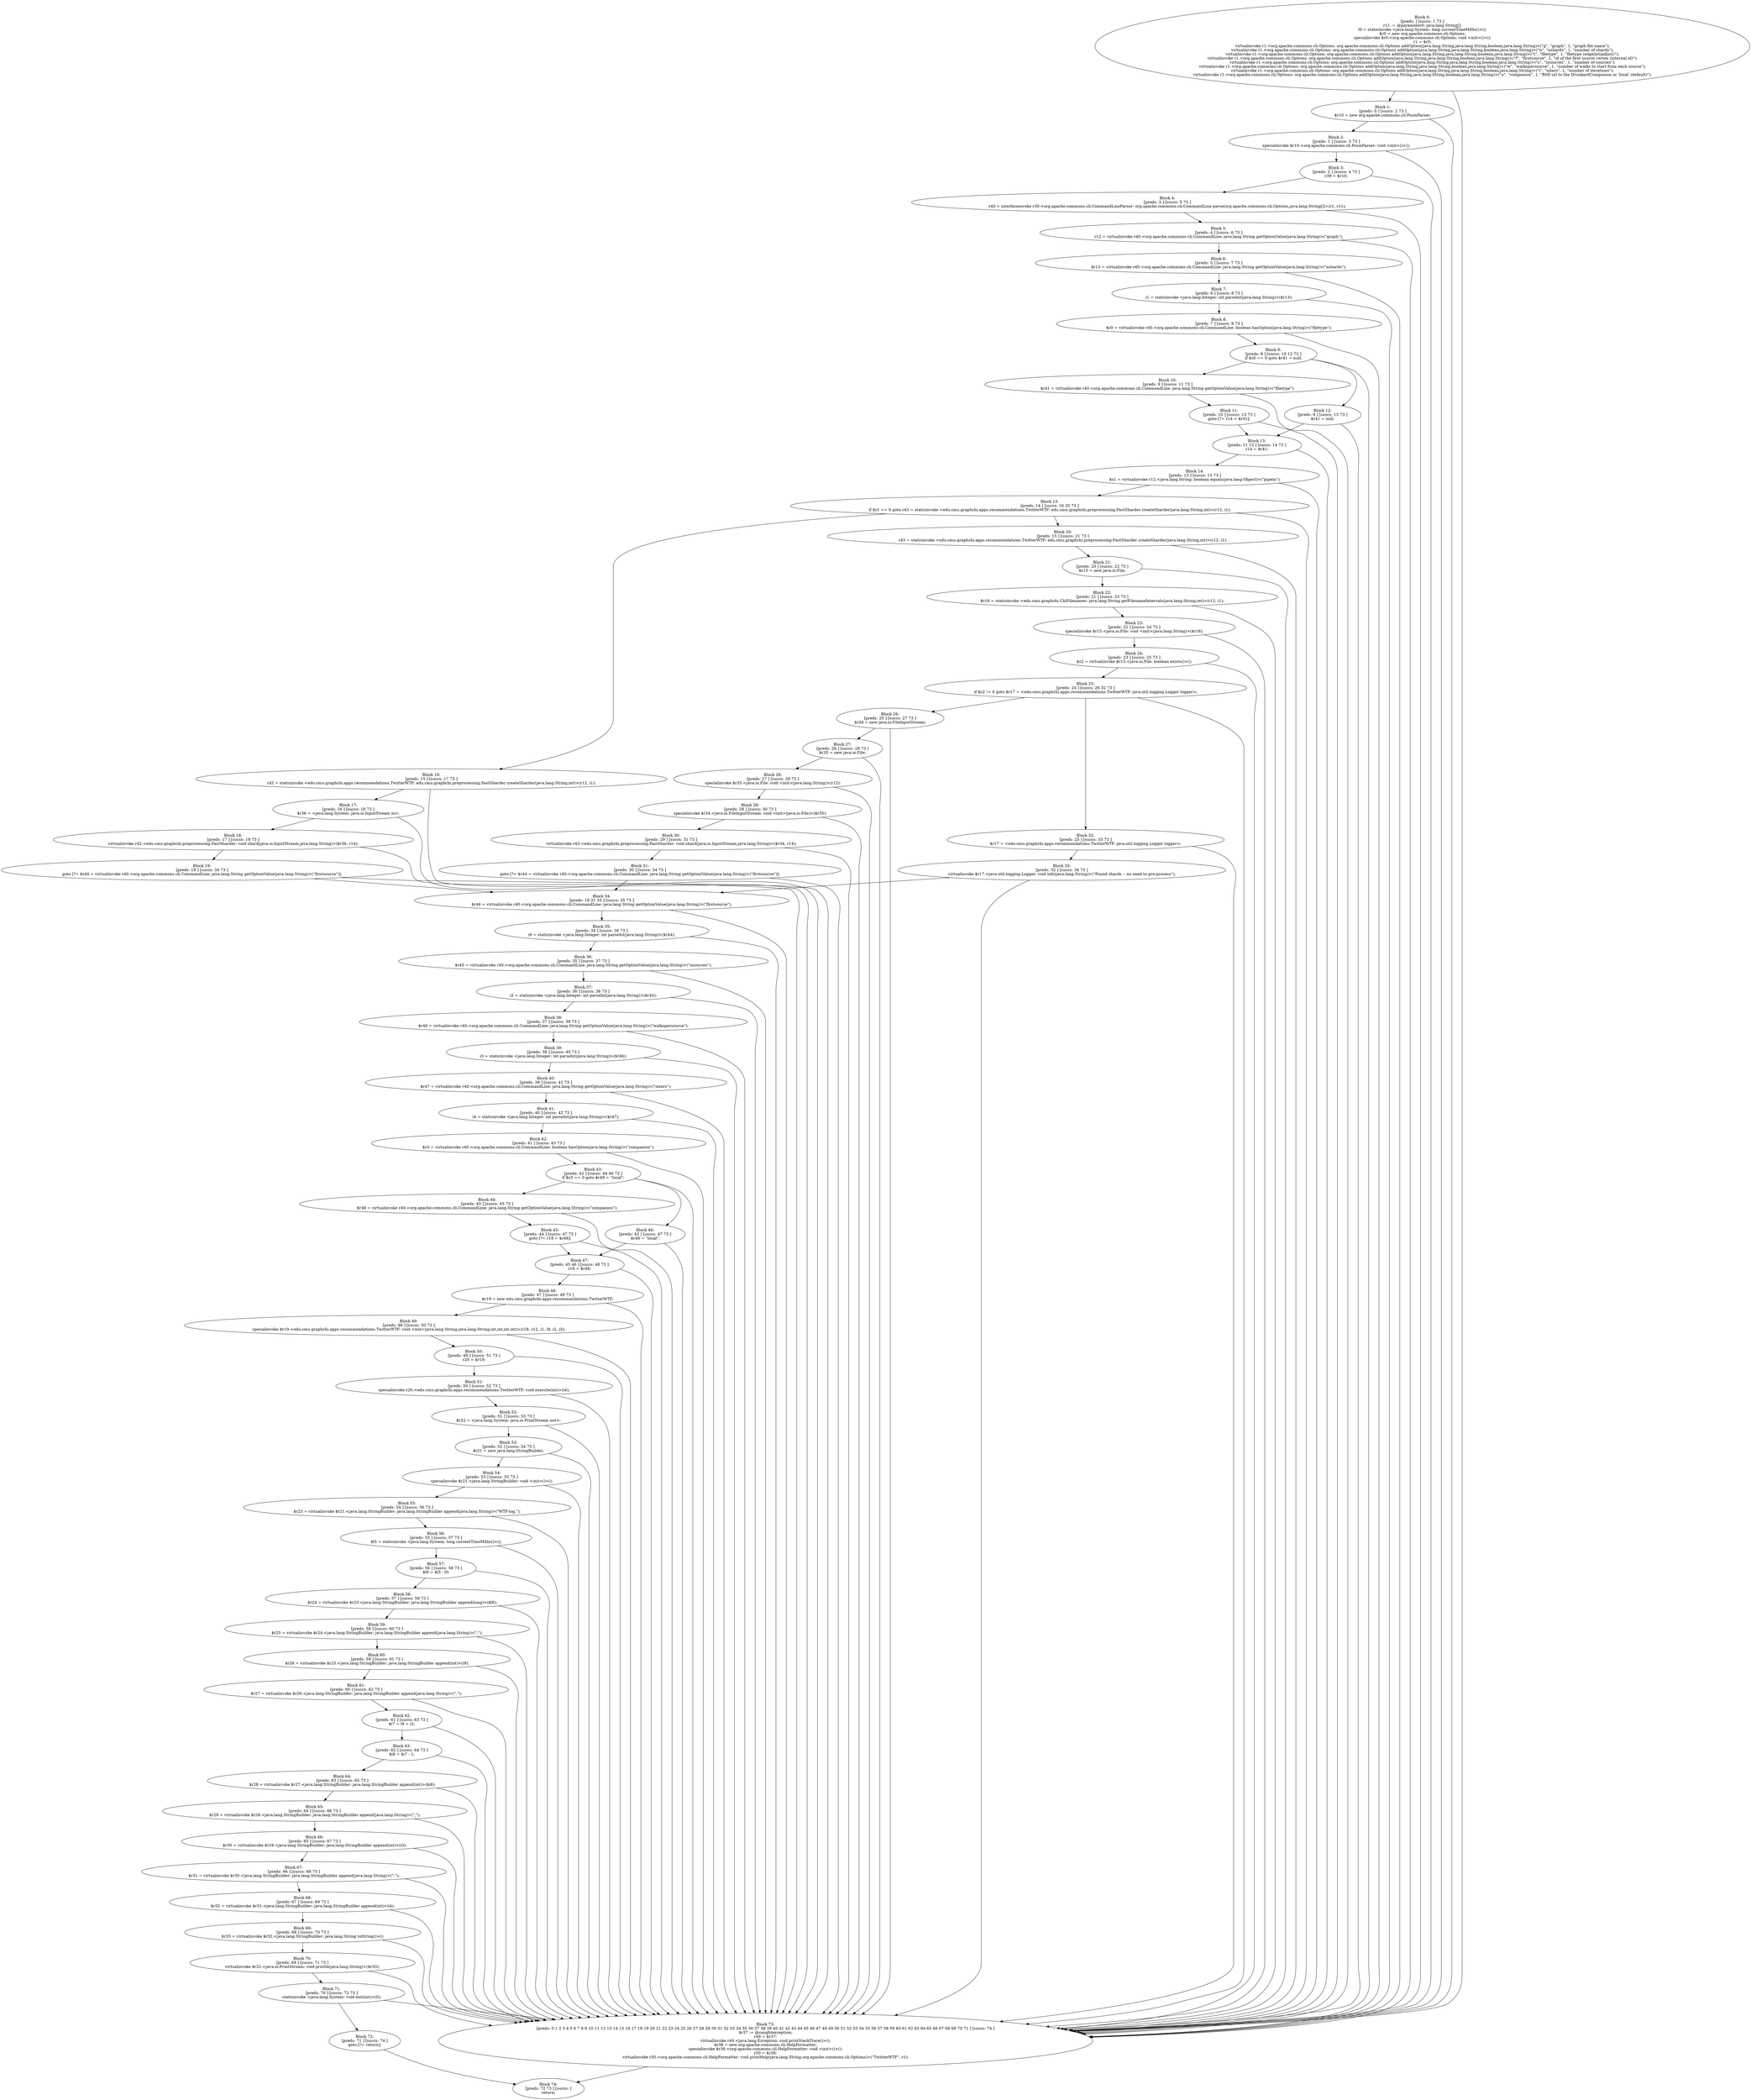 digraph "unitGraph" {
    "Block 0:
[preds: ] [succs: 1 73 ]
r11 := @parameter0: java.lang.String[];
l0 = staticinvoke <java.lang.System: long currentTimeMillis()>();
$r0 = new org.apache.commons.cli.Options;
specialinvoke $r0.<org.apache.commons.cli.Options: void <init>()>();
r1 = $r0;
virtualinvoke r1.<org.apache.commons.cli.Options: org.apache.commons.cli.Options addOption(java.lang.String,java.lang.String,boolean,java.lang.String)>(\"g\", \"graph\", 1, \"graph file name\");
virtualinvoke r1.<org.apache.commons.cli.Options: org.apache.commons.cli.Options addOption(java.lang.String,java.lang.String,boolean,java.lang.String)>(\"n\", \"nshards\", 1, \"number of shards\");
virtualinvoke r1.<org.apache.commons.cli.Options: org.apache.commons.cli.Options addOption(java.lang.String,java.lang.String,boolean,java.lang.String)>(\"t\", \"filetype\", 1, \"filetype (edgelist|adjlist)\");
virtualinvoke r1.<org.apache.commons.cli.Options: org.apache.commons.cli.Options addOption(java.lang.String,java.lang.String,boolean,java.lang.String)>(\"f\", \"firstsource\", 1, \"id of the first source vertex (internal id)\");
virtualinvoke r1.<org.apache.commons.cli.Options: org.apache.commons.cli.Options addOption(java.lang.String,java.lang.String,boolean,java.lang.String)>(\"s\", \"nsources\", 1, \"number of sources\");
virtualinvoke r1.<org.apache.commons.cli.Options: org.apache.commons.cli.Options addOption(java.lang.String,java.lang.String,boolean,java.lang.String)>(\"w\", \"walkspersource\", 1, \"number of walks to start from each source\");
virtualinvoke r1.<org.apache.commons.cli.Options: org.apache.commons.cli.Options addOption(java.lang.String,java.lang.String,boolean,java.lang.String)>(\"i\", \"niters\", 1, \"number of iterations\");
virtualinvoke r1.<org.apache.commons.cli.Options: org.apache.commons.cli.Options addOption(java.lang.String,java.lang.String,boolean,java.lang.String)>(\"u\", \"companion\", 1, \"RMI url to the DrunkardCompanion or \'local\' (default)\");
"
    "Block 1:
[preds: 0 ] [succs: 2 73 ]
$r10 = new org.apache.commons.cli.PosixParser;
"
    "Block 2:
[preds: 1 ] [succs: 3 73 ]
specialinvoke $r10.<org.apache.commons.cli.PosixParser: void <init>()>();
"
    "Block 3:
[preds: 2 ] [succs: 4 73 ]
r39 = $r10;
"
    "Block 4:
[preds: 3 ] [succs: 5 73 ]
r40 = interfaceinvoke r39.<org.apache.commons.cli.CommandLineParser: org.apache.commons.cli.CommandLine parse(org.apache.commons.cli.Options,java.lang.String[])>(r1, r11);
"
    "Block 5:
[preds: 4 ] [succs: 6 73 ]
r12 = virtualinvoke r40.<org.apache.commons.cli.CommandLine: java.lang.String getOptionValue(java.lang.String)>(\"graph\");
"
    "Block 6:
[preds: 5 ] [succs: 7 73 ]
$r13 = virtualinvoke r40.<org.apache.commons.cli.CommandLine: java.lang.String getOptionValue(java.lang.String)>(\"nshards\");
"
    "Block 7:
[preds: 6 ] [succs: 8 73 ]
i1 = staticinvoke <java.lang.Integer: int parseInt(java.lang.String)>($r13);
"
    "Block 8:
[preds: 7 ] [succs: 9 73 ]
$z0 = virtualinvoke r40.<org.apache.commons.cli.CommandLine: boolean hasOption(java.lang.String)>(\"filetype\");
"
    "Block 9:
[preds: 8 ] [succs: 10 12 73 ]
if $z0 == 0 goto $r41 = null;
"
    "Block 10:
[preds: 9 ] [succs: 11 73 ]
$r41 = virtualinvoke r40.<org.apache.commons.cli.CommandLine: java.lang.String getOptionValue(java.lang.String)>(\"filetype\");
"
    "Block 11:
[preds: 10 ] [succs: 13 73 ]
goto [?= r14 = $r41];
"
    "Block 12:
[preds: 9 ] [succs: 13 73 ]
$r41 = null;
"
    "Block 13:
[preds: 11 12 ] [succs: 14 73 ]
r14 = $r41;
"
    "Block 14:
[preds: 13 ] [succs: 15 73 ]
$z1 = virtualinvoke r12.<java.lang.String: boolean equals(java.lang.Object)>(\"pipein\");
"
    "Block 15:
[preds: 14 ] [succs: 16 20 73 ]
if $z1 == 0 goto r43 = staticinvoke <edu.cmu.graphchi.apps.recommendations.TwitterWTF: edu.cmu.graphchi.preprocessing.FastSharder createSharder(java.lang.String,int)>(r12, i1);
"
    "Block 16:
[preds: 15 ] [succs: 17 73 ]
r42 = staticinvoke <edu.cmu.graphchi.apps.recommendations.TwitterWTF: edu.cmu.graphchi.preprocessing.FastSharder createSharder(java.lang.String,int)>(r12, i1);
"
    "Block 17:
[preds: 16 ] [succs: 18 73 ]
$r36 = <java.lang.System: java.io.InputStream in>;
"
    "Block 18:
[preds: 17 ] [succs: 19 73 ]
virtualinvoke r42.<edu.cmu.graphchi.preprocessing.FastSharder: void shard(java.io.InputStream,java.lang.String)>($r36, r14);
"
    "Block 19:
[preds: 18 ] [succs: 34 73 ]
goto [?= $r44 = virtualinvoke r40.<org.apache.commons.cli.CommandLine: java.lang.String getOptionValue(java.lang.String)>(\"firstsource\")];
"
    "Block 20:
[preds: 15 ] [succs: 21 73 ]
r43 = staticinvoke <edu.cmu.graphchi.apps.recommendations.TwitterWTF: edu.cmu.graphchi.preprocessing.FastSharder createSharder(java.lang.String,int)>(r12, i1);
"
    "Block 21:
[preds: 20 ] [succs: 22 73 ]
$r15 = new java.io.File;
"
    "Block 22:
[preds: 21 ] [succs: 23 73 ]
$r16 = staticinvoke <edu.cmu.graphchi.ChiFilenames: java.lang.String getFilenameIntervals(java.lang.String,int)>(r12, i1);
"
    "Block 23:
[preds: 22 ] [succs: 24 73 ]
specialinvoke $r15.<java.io.File: void <init>(java.lang.String)>($r16);
"
    "Block 24:
[preds: 23 ] [succs: 25 73 ]
$z2 = virtualinvoke $r15.<java.io.File: boolean exists()>();
"
    "Block 25:
[preds: 24 ] [succs: 26 32 73 ]
if $z2 != 0 goto $r17 = <edu.cmu.graphchi.apps.recommendations.TwitterWTF: java.util.logging.Logger logger>;
"
    "Block 26:
[preds: 25 ] [succs: 27 73 ]
$r34 = new java.io.FileInputStream;
"
    "Block 27:
[preds: 26 ] [succs: 28 73 ]
$r35 = new java.io.File;
"
    "Block 28:
[preds: 27 ] [succs: 29 73 ]
specialinvoke $r35.<java.io.File: void <init>(java.lang.String)>(r12);
"
    "Block 29:
[preds: 28 ] [succs: 30 73 ]
specialinvoke $r34.<java.io.FileInputStream: void <init>(java.io.File)>($r35);
"
    "Block 30:
[preds: 29 ] [succs: 31 73 ]
virtualinvoke r43.<edu.cmu.graphchi.preprocessing.FastSharder: void shard(java.io.InputStream,java.lang.String)>($r34, r14);
"
    "Block 31:
[preds: 30 ] [succs: 34 73 ]
goto [?= $r44 = virtualinvoke r40.<org.apache.commons.cli.CommandLine: java.lang.String getOptionValue(java.lang.String)>(\"firstsource\")];
"
    "Block 32:
[preds: 25 ] [succs: 33 73 ]
$r17 = <edu.cmu.graphchi.apps.recommendations.TwitterWTF: java.util.logging.Logger logger>;
"
    "Block 33:
[preds: 32 ] [succs: 34 73 ]
virtualinvoke $r17.<java.util.logging.Logger: void info(java.lang.String)>(\"Found shards -- no need to pre-process\");
"
    "Block 34:
[preds: 19 31 33 ] [succs: 35 73 ]
$r44 = virtualinvoke r40.<org.apache.commons.cli.CommandLine: java.lang.String getOptionValue(java.lang.String)>(\"firstsource\");
"
    "Block 35:
[preds: 34 ] [succs: 36 73 ]
i9 = staticinvoke <java.lang.Integer: int parseInt(java.lang.String)>($r44);
"
    "Block 36:
[preds: 35 ] [succs: 37 73 ]
$r45 = virtualinvoke r40.<org.apache.commons.cli.CommandLine: java.lang.String getOptionValue(java.lang.String)>(\"nsources\");
"
    "Block 37:
[preds: 36 ] [succs: 38 73 ]
i2 = staticinvoke <java.lang.Integer: int parseInt(java.lang.String)>($r45);
"
    "Block 38:
[preds: 37 ] [succs: 39 73 ]
$r46 = virtualinvoke r40.<org.apache.commons.cli.CommandLine: java.lang.String getOptionValue(java.lang.String)>(\"walkspersource\");
"
    "Block 39:
[preds: 38 ] [succs: 40 73 ]
i3 = staticinvoke <java.lang.Integer: int parseInt(java.lang.String)>($r46);
"
    "Block 40:
[preds: 39 ] [succs: 41 73 ]
$r47 = virtualinvoke r40.<org.apache.commons.cli.CommandLine: java.lang.String getOptionValue(java.lang.String)>(\"niters\");
"
    "Block 41:
[preds: 40 ] [succs: 42 73 ]
i4 = staticinvoke <java.lang.Integer: int parseInt(java.lang.String)>($r47);
"
    "Block 42:
[preds: 41 ] [succs: 43 73 ]
$z3 = virtualinvoke r40.<org.apache.commons.cli.CommandLine: boolean hasOption(java.lang.String)>(\"companion\");
"
    "Block 43:
[preds: 42 ] [succs: 44 46 73 ]
if $z3 == 0 goto $r48 = \"local\";
"
    "Block 44:
[preds: 43 ] [succs: 45 73 ]
$r48 = virtualinvoke r40.<org.apache.commons.cli.CommandLine: java.lang.String getOptionValue(java.lang.String)>(\"companion\");
"
    "Block 45:
[preds: 44 ] [succs: 47 73 ]
goto [?= r18 = $r48];
"
    "Block 46:
[preds: 43 ] [succs: 47 73 ]
$r48 = \"local\";
"
    "Block 47:
[preds: 45 46 ] [succs: 48 73 ]
r18 = $r48;
"
    "Block 48:
[preds: 47 ] [succs: 49 73 ]
$r19 = new edu.cmu.graphchi.apps.recommendations.TwitterWTF;
"
    "Block 49:
[preds: 48 ] [succs: 50 73 ]
specialinvoke $r19.<edu.cmu.graphchi.apps.recommendations.TwitterWTF: void <init>(java.lang.String,java.lang.String,int,int,int,int)>(r18, r12, i1, i9, i2, i3);
"
    "Block 50:
[preds: 49 ] [succs: 51 73 ]
r20 = $r19;
"
    "Block 51:
[preds: 50 ] [succs: 52 73 ]
specialinvoke r20.<edu.cmu.graphchi.apps.recommendations.TwitterWTF: void execute(int)>(i4);
"
    "Block 52:
[preds: 51 ] [succs: 53 73 ]
$r22 = <java.lang.System: java.io.PrintStream out>;
"
    "Block 53:
[preds: 52 ] [succs: 54 73 ]
$r21 = new java.lang.StringBuilder;
"
    "Block 54:
[preds: 53 ] [succs: 55 73 ]
specialinvoke $r21.<java.lang.StringBuilder: void <init>()>();
"
    "Block 55:
[preds: 54 ] [succs: 56 73 ]
$r23 = virtualinvoke $r21.<java.lang.StringBuilder: java.lang.StringBuilder append(java.lang.String)>(\"WTF-log,\");
"
    "Block 56:
[preds: 55 ] [succs: 57 73 ]
$l5 = staticinvoke <java.lang.System: long currentTimeMillis()>();
"
    "Block 57:
[preds: 56 ] [succs: 58 73 ]
$l6 = $l5 - l0;
"
    "Block 58:
[preds: 57 ] [succs: 59 73 ]
$r24 = virtualinvoke $r23.<java.lang.StringBuilder: java.lang.StringBuilder append(long)>($l6);
"
    "Block 59:
[preds: 58 ] [succs: 60 73 ]
$r25 = virtualinvoke $r24.<java.lang.StringBuilder: java.lang.StringBuilder append(java.lang.String)>(\",\");
"
    "Block 60:
[preds: 59 ] [succs: 61 73 ]
$r26 = virtualinvoke $r25.<java.lang.StringBuilder: java.lang.StringBuilder append(int)>(i9);
"
    "Block 61:
[preds: 60 ] [succs: 62 73 ]
$r27 = virtualinvoke $r26.<java.lang.StringBuilder: java.lang.StringBuilder append(java.lang.String)>(\",\");
"
    "Block 62:
[preds: 61 ] [succs: 63 73 ]
$i7 = i9 + i2;
"
    "Block 63:
[preds: 62 ] [succs: 64 73 ]
$i8 = $i7 - 1;
"
    "Block 64:
[preds: 63 ] [succs: 65 73 ]
$r28 = virtualinvoke $r27.<java.lang.StringBuilder: java.lang.StringBuilder append(int)>($i8);
"
    "Block 65:
[preds: 64 ] [succs: 66 73 ]
$r29 = virtualinvoke $r28.<java.lang.StringBuilder: java.lang.StringBuilder append(java.lang.String)>(\",\");
"
    "Block 66:
[preds: 65 ] [succs: 67 73 ]
$r30 = virtualinvoke $r29.<java.lang.StringBuilder: java.lang.StringBuilder append(int)>(i3);
"
    "Block 67:
[preds: 66 ] [succs: 68 73 ]
$r31 = virtualinvoke $r30.<java.lang.StringBuilder: java.lang.StringBuilder append(java.lang.String)>(\",\");
"
    "Block 68:
[preds: 67 ] [succs: 69 73 ]
$r32 = virtualinvoke $r31.<java.lang.StringBuilder: java.lang.StringBuilder append(int)>(i4);
"
    "Block 69:
[preds: 68 ] [succs: 70 73 ]
$r33 = virtualinvoke $r32.<java.lang.StringBuilder: java.lang.String toString()>();
"
    "Block 70:
[preds: 69 ] [succs: 71 73 ]
virtualinvoke $r22.<java.io.PrintStream: void println(java.lang.String)>($r33);
"
    "Block 71:
[preds: 70 ] [succs: 72 73 ]
staticinvoke <java.lang.System: void exit(int)>(0);
"
    "Block 72:
[preds: 71 ] [succs: 74 ]
goto [?= return];
"
    "Block 73:
[preds: 0 1 2 3 4 5 6 7 8 9 10 11 12 13 14 15 16 17 18 19 20 21 22 23 24 25 26 27 28 29 30 31 32 33 34 35 36 37 38 39 40 41 42 43 44 45 46 47 48 49 50 51 52 53 54 55 56 57 58 59 60 61 62 63 64 65 66 67 68 69 70 71 ] [succs: 74 ]
$r37 := @caughtexception;
r49 = $r37;
virtualinvoke r49.<java.lang.Exception: void printStackTrace()>();
$r38 = new org.apache.commons.cli.HelpFormatter;
specialinvoke $r38.<org.apache.commons.cli.HelpFormatter: void <init>()>();
r50 = $r38;
virtualinvoke r50.<org.apache.commons.cli.HelpFormatter: void printHelp(java.lang.String,org.apache.commons.cli.Options)>(\"TwitterWTF\", r1);
"
    "Block 74:
[preds: 72 73 ] [succs: ]
return;
"
    "Block 0:
[preds: ] [succs: 1 73 ]
r11 := @parameter0: java.lang.String[];
l0 = staticinvoke <java.lang.System: long currentTimeMillis()>();
$r0 = new org.apache.commons.cli.Options;
specialinvoke $r0.<org.apache.commons.cli.Options: void <init>()>();
r1 = $r0;
virtualinvoke r1.<org.apache.commons.cli.Options: org.apache.commons.cli.Options addOption(java.lang.String,java.lang.String,boolean,java.lang.String)>(\"g\", \"graph\", 1, \"graph file name\");
virtualinvoke r1.<org.apache.commons.cli.Options: org.apache.commons.cli.Options addOption(java.lang.String,java.lang.String,boolean,java.lang.String)>(\"n\", \"nshards\", 1, \"number of shards\");
virtualinvoke r1.<org.apache.commons.cli.Options: org.apache.commons.cli.Options addOption(java.lang.String,java.lang.String,boolean,java.lang.String)>(\"t\", \"filetype\", 1, \"filetype (edgelist|adjlist)\");
virtualinvoke r1.<org.apache.commons.cli.Options: org.apache.commons.cli.Options addOption(java.lang.String,java.lang.String,boolean,java.lang.String)>(\"f\", \"firstsource\", 1, \"id of the first source vertex (internal id)\");
virtualinvoke r1.<org.apache.commons.cli.Options: org.apache.commons.cli.Options addOption(java.lang.String,java.lang.String,boolean,java.lang.String)>(\"s\", \"nsources\", 1, \"number of sources\");
virtualinvoke r1.<org.apache.commons.cli.Options: org.apache.commons.cli.Options addOption(java.lang.String,java.lang.String,boolean,java.lang.String)>(\"w\", \"walkspersource\", 1, \"number of walks to start from each source\");
virtualinvoke r1.<org.apache.commons.cli.Options: org.apache.commons.cli.Options addOption(java.lang.String,java.lang.String,boolean,java.lang.String)>(\"i\", \"niters\", 1, \"number of iterations\");
virtualinvoke r1.<org.apache.commons.cli.Options: org.apache.commons.cli.Options addOption(java.lang.String,java.lang.String,boolean,java.lang.String)>(\"u\", \"companion\", 1, \"RMI url to the DrunkardCompanion or \'local\' (default)\");
"->"Block 1:
[preds: 0 ] [succs: 2 73 ]
$r10 = new org.apache.commons.cli.PosixParser;
";
    "Block 0:
[preds: ] [succs: 1 73 ]
r11 := @parameter0: java.lang.String[];
l0 = staticinvoke <java.lang.System: long currentTimeMillis()>();
$r0 = new org.apache.commons.cli.Options;
specialinvoke $r0.<org.apache.commons.cli.Options: void <init>()>();
r1 = $r0;
virtualinvoke r1.<org.apache.commons.cli.Options: org.apache.commons.cli.Options addOption(java.lang.String,java.lang.String,boolean,java.lang.String)>(\"g\", \"graph\", 1, \"graph file name\");
virtualinvoke r1.<org.apache.commons.cli.Options: org.apache.commons.cli.Options addOption(java.lang.String,java.lang.String,boolean,java.lang.String)>(\"n\", \"nshards\", 1, \"number of shards\");
virtualinvoke r1.<org.apache.commons.cli.Options: org.apache.commons.cli.Options addOption(java.lang.String,java.lang.String,boolean,java.lang.String)>(\"t\", \"filetype\", 1, \"filetype (edgelist|adjlist)\");
virtualinvoke r1.<org.apache.commons.cli.Options: org.apache.commons.cli.Options addOption(java.lang.String,java.lang.String,boolean,java.lang.String)>(\"f\", \"firstsource\", 1, \"id of the first source vertex (internal id)\");
virtualinvoke r1.<org.apache.commons.cli.Options: org.apache.commons.cli.Options addOption(java.lang.String,java.lang.String,boolean,java.lang.String)>(\"s\", \"nsources\", 1, \"number of sources\");
virtualinvoke r1.<org.apache.commons.cli.Options: org.apache.commons.cli.Options addOption(java.lang.String,java.lang.String,boolean,java.lang.String)>(\"w\", \"walkspersource\", 1, \"number of walks to start from each source\");
virtualinvoke r1.<org.apache.commons.cli.Options: org.apache.commons.cli.Options addOption(java.lang.String,java.lang.String,boolean,java.lang.String)>(\"i\", \"niters\", 1, \"number of iterations\");
virtualinvoke r1.<org.apache.commons.cli.Options: org.apache.commons.cli.Options addOption(java.lang.String,java.lang.String,boolean,java.lang.String)>(\"u\", \"companion\", 1, \"RMI url to the DrunkardCompanion or \'local\' (default)\");
"->"Block 73:
[preds: 0 1 2 3 4 5 6 7 8 9 10 11 12 13 14 15 16 17 18 19 20 21 22 23 24 25 26 27 28 29 30 31 32 33 34 35 36 37 38 39 40 41 42 43 44 45 46 47 48 49 50 51 52 53 54 55 56 57 58 59 60 61 62 63 64 65 66 67 68 69 70 71 ] [succs: 74 ]
$r37 := @caughtexception;
r49 = $r37;
virtualinvoke r49.<java.lang.Exception: void printStackTrace()>();
$r38 = new org.apache.commons.cli.HelpFormatter;
specialinvoke $r38.<org.apache.commons.cli.HelpFormatter: void <init>()>();
r50 = $r38;
virtualinvoke r50.<org.apache.commons.cli.HelpFormatter: void printHelp(java.lang.String,org.apache.commons.cli.Options)>(\"TwitterWTF\", r1);
";
    "Block 1:
[preds: 0 ] [succs: 2 73 ]
$r10 = new org.apache.commons.cli.PosixParser;
"->"Block 2:
[preds: 1 ] [succs: 3 73 ]
specialinvoke $r10.<org.apache.commons.cli.PosixParser: void <init>()>();
";
    "Block 1:
[preds: 0 ] [succs: 2 73 ]
$r10 = new org.apache.commons.cli.PosixParser;
"->"Block 73:
[preds: 0 1 2 3 4 5 6 7 8 9 10 11 12 13 14 15 16 17 18 19 20 21 22 23 24 25 26 27 28 29 30 31 32 33 34 35 36 37 38 39 40 41 42 43 44 45 46 47 48 49 50 51 52 53 54 55 56 57 58 59 60 61 62 63 64 65 66 67 68 69 70 71 ] [succs: 74 ]
$r37 := @caughtexception;
r49 = $r37;
virtualinvoke r49.<java.lang.Exception: void printStackTrace()>();
$r38 = new org.apache.commons.cli.HelpFormatter;
specialinvoke $r38.<org.apache.commons.cli.HelpFormatter: void <init>()>();
r50 = $r38;
virtualinvoke r50.<org.apache.commons.cli.HelpFormatter: void printHelp(java.lang.String,org.apache.commons.cli.Options)>(\"TwitterWTF\", r1);
";
    "Block 2:
[preds: 1 ] [succs: 3 73 ]
specialinvoke $r10.<org.apache.commons.cli.PosixParser: void <init>()>();
"->"Block 3:
[preds: 2 ] [succs: 4 73 ]
r39 = $r10;
";
    "Block 2:
[preds: 1 ] [succs: 3 73 ]
specialinvoke $r10.<org.apache.commons.cli.PosixParser: void <init>()>();
"->"Block 73:
[preds: 0 1 2 3 4 5 6 7 8 9 10 11 12 13 14 15 16 17 18 19 20 21 22 23 24 25 26 27 28 29 30 31 32 33 34 35 36 37 38 39 40 41 42 43 44 45 46 47 48 49 50 51 52 53 54 55 56 57 58 59 60 61 62 63 64 65 66 67 68 69 70 71 ] [succs: 74 ]
$r37 := @caughtexception;
r49 = $r37;
virtualinvoke r49.<java.lang.Exception: void printStackTrace()>();
$r38 = new org.apache.commons.cli.HelpFormatter;
specialinvoke $r38.<org.apache.commons.cli.HelpFormatter: void <init>()>();
r50 = $r38;
virtualinvoke r50.<org.apache.commons.cli.HelpFormatter: void printHelp(java.lang.String,org.apache.commons.cli.Options)>(\"TwitterWTF\", r1);
";
    "Block 3:
[preds: 2 ] [succs: 4 73 ]
r39 = $r10;
"->"Block 4:
[preds: 3 ] [succs: 5 73 ]
r40 = interfaceinvoke r39.<org.apache.commons.cli.CommandLineParser: org.apache.commons.cli.CommandLine parse(org.apache.commons.cli.Options,java.lang.String[])>(r1, r11);
";
    "Block 3:
[preds: 2 ] [succs: 4 73 ]
r39 = $r10;
"->"Block 73:
[preds: 0 1 2 3 4 5 6 7 8 9 10 11 12 13 14 15 16 17 18 19 20 21 22 23 24 25 26 27 28 29 30 31 32 33 34 35 36 37 38 39 40 41 42 43 44 45 46 47 48 49 50 51 52 53 54 55 56 57 58 59 60 61 62 63 64 65 66 67 68 69 70 71 ] [succs: 74 ]
$r37 := @caughtexception;
r49 = $r37;
virtualinvoke r49.<java.lang.Exception: void printStackTrace()>();
$r38 = new org.apache.commons.cli.HelpFormatter;
specialinvoke $r38.<org.apache.commons.cli.HelpFormatter: void <init>()>();
r50 = $r38;
virtualinvoke r50.<org.apache.commons.cli.HelpFormatter: void printHelp(java.lang.String,org.apache.commons.cli.Options)>(\"TwitterWTF\", r1);
";
    "Block 4:
[preds: 3 ] [succs: 5 73 ]
r40 = interfaceinvoke r39.<org.apache.commons.cli.CommandLineParser: org.apache.commons.cli.CommandLine parse(org.apache.commons.cli.Options,java.lang.String[])>(r1, r11);
"->"Block 5:
[preds: 4 ] [succs: 6 73 ]
r12 = virtualinvoke r40.<org.apache.commons.cli.CommandLine: java.lang.String getOptionValue(java.lang.String)>(\"graph\");
";
    "Block 4:
[preds: 3 ] [succs: 5 73 ]
r40 = interfaceinvoke r39.<org.apache.commons.cli.CommandLineParser: org.apache.commons.cli.CommandLine parse(org.apache.commons.cli.Options,java.lang.String[])>(r1, r11);
"->"Block 73:
[preds: 0 1 2 3 4 5 6 7 8 9 10 11 12 13 14 15 16 17 18 19 20 21 22 23 24 25 26 27 28 29 30 31 32 33 34 35 36 37 38 39 40 41 42 43 44 45 46 47 48 49 50 51 52 53 54 55 56 57 58 59 60 61 62 63 64 65 66 67 68 69 70 71 ] [succs: 74 ]
$r37 := @caughtexception;
r49 = $r37;
virtualinvoke r49.<java.lang.Exception: void printStackTrace()>();
$r38 = new org.apache.commons.cli.HelpFormatter;
specialinvoke $r38.<org.apache.commons.cli.HelpFormatter: void <init>()>();
r50 = $r38;
virtualinvoke r50.<org.apache.commons.cli.HelpFormatter: void printHelp(java.lang.String,org.apache.commons.cli.Options)>(\"TwitterWTF\", r1);
";
    "Block 5:
[preds: 4 ] [succs: 6 73 ]
r12 = virtualinvoke r40.<org.apache.commons.cli.CommandLine: java.lang.String getOptionValue(java.lang.String)>(\"graph\");
"->"Block 6:
[preds: 5 ] [succs: 7 73 ]
$r13 = virtualinvoke r40.<org.apache.commons.cli.CommandLine: java.lang.String getOptionValue(java.lang.String)>(\"nshards\");
";
    "Block 5:
[preds: 4 ] [succs: 6 73 ]
r12 = virtualinvoke r40.<org.apache.commons.cli.CommandLine: java.lang.String getOptionValue(java.lang.String)>(\"graph\");
"->"Block 73:
[preds: 0 1 2 3 4 5 6 7 8 9 10 11 12 13 14 15 16 17 18 19 20 21 22 23 24 25 26 27 28 29 30 31 32 33 34 35 36 37 38 39 40 41 42 43 44 45 46 47 48 49 50 51 52 53 54 55 56 57 58 59 60 61 62 63 64 65 66 67 68 69 70 71 ] [succs: 74 ]
$r37 := @caughtexception;
r49 = $r37;
virtualinvoke r49.<java.lang.Exception: void printStackTrace()>();
$r38 = new org.apache.commons.cli.HelpFormatter;
specialinvoke $r38.<org.apache.commons.cli.HelpFormatter: void <init>()>();
r50 = $r38;
virtualinvoke r50.<org.apache.commons.cli.HelpFormatter: void printHelp(java.lang.String,org.apache.commons.cli.Options)>(\"TwitterWTF\", r1);
";
    "Block 6:
[preds: 5 ] [succs: 7 73 ]
$r13 = virtualinvoke r40.<org.apache.commons.cli.CommandLine: java.lang.String getOptionValue(java.lang.String)>(\"nshards\");
"->"Block 7:
[preds: 6 ] [succs: 8 73 ]
i1 = staticinvoke <java.lang.Integer: int parseInt(java.lang.String)>($r13);
";
    "Block 6:
[preds: 5 ] [succs: 7 73 ]
$r13 = virtualinvoke r40.<org.apache.commons.cli.CommandLine: java.lang.String getOptionValue(java.lang.String)>(\"nshards\");
"->"Block 73:
[preds: 0 1 2 3 4 5 6 7 8 9 10 11 12 13 14 15 16 17 18 19 20 21 22 23 24 25 26 27 28 29 30 31 32 33 34 35 36 37 38 39 40 41 42 43 44 45 46 47 48 49 50 51 52 53 54 55 56 57 58 59 60 61 62 63 64 65 66 67 68 69 70 71 ] [succs: 74 ]
$r37 := @caughtexception;
r49 = $r37;
virtualinvoke r49.<java.lang.Exception: void printStackTrace()>();
$r38 = new org.apache.commons.cli.HelpFormatter;
specialinvoke $r38.<org.apache.commons.cli.HelpFormatter: void <init>()>();
r50 = $r38;
virtualinvoke r50.<org.apache.commons.cli.HelpFormatter: void printHelp(java.lang.String,org.apache.commons.cli.Options)>(\"TwitterWTF\", r1);
";
    "Block 7:
[preds: 6 ] [succs: 8 73 ]
i1 = staticinvoke <java.lang.Integer: int parseInt(java.lang.String)>($r13);
"->"Block 8:
[preds: 7 ] [succs: 9 73 ]
$z0 = virtualinvoke r40.<org.apache.commons.cli.CommandLine: boolean hasOption(java.lang.String)>(\"filetype\");
";
    "Block 7:
[preds: 6 ] [succs: 8 73 ]
i1 = staticinvoke <java.lang.Integer: int parseInt(java.lang.String)>($r13);
"->"Block 73:
[preds: 0 1 2 3 4 5 6 7 8 9 10 11 12 13 14 15 16 17 18 19 20 21 22 23 24 25 26 27 28 29 30 31 32 33 34 35 36 37 38 39 40 41 42 43 44 45 46 47 48 49 50 51 52 53 54 55 56 57 58 59 60 61 62 63 64 65 66 67 68 69 70 71 ] [succs: 74 ]
$r37 := @caughtexception;
r49 = $r37;
virtualinvoke r49.<java.lang.Exception: void printStackTrace()>();
$r38 = new org.apache.commons.cli.HelpFormatter;
specialinvoke $r38.<org.apache.commons.cli.HelpFormatter: void <init>()>();
r50 = $r38;
virtualinvoke r50.<org.apache.commons.cli.HelpFormatter: void printHelp(java.lang.String,org.apache.commons.cli.Options)>(\"TwitterWTF\", r1);
";
    "Block 8:
[preds: 7 ] [succs: 9 73 ]
$z0 = virtualinvoke r40.<org.apache.commons.cli.CommandLine: boolean hasOption(java.lang.String)>(\"filetype\");
"->"Block 9:
[preds: 8 ] [succs: 10 12 73 ]
if $z0 == 0 goto $r41 = null;
";
    "Block 8:
[preds: 7 ] [succs: 9 73 ]
$z0 = virtualinvoke r40.<org.apache.commons.cli.CommandLine: boolean hasOption(java.lang.String)>(\"filetype\");
"->"Block 73:
[preds: 0 1 2 3 4 5 6 7 8 9 10 11 12 13 14 15 16 17 18 19 20 21 22 23 24 25 26 27 28 29 30 31 32 33 34 35 36 37 38 39 40 41 42 43 44 45 46 47 48 49 50 51 52 53 54 55 56 57 58 59 60 61 62 63 64 65 66 67 68 69 70 71 ] [succs: 74 ]
$r37 := @caughtexception;
r49 = $r37;
virtualinvoke r49.<java.lang.Exception: void printStackTrace()>();
$r38 = new org.apache.commons.cli.HelpFormatter;
specialinvoke $r38.<org.apache.commons.cli.HelpFormatter: void <init>()>();
r50 = $r38;
virtualinvoke r50.<org.apache.commons.cli.HelpFormatter: void printHelp(java.lang.String,org.apache.commons.cli.Options)>(\"TwitterWTF\", r1);
";
    "Block 9:
[preds: 8 ] [succs: 10 12 73 ]
if $z0 == 0 goto $r41 = null;
"->"Block 10:
[preds: 9 ] [succs: 11 73 ]
$r41 = virtualinvoke r40.<org.apache.commons.cli.CommandLine: java.lang.String getOptionValue(java.lang.String)>(\"filetype\");
";
    "Block 9:
[preds: 8 ] [succs: 10 12 73 ]
if $z0 == 0 goto $r41 = null;
"->"Block 12:
[preds: 9 ] [succs: 13 73 ]
$r41 = null;
";
    "Block 9:
[preds: 8 ] [succs: 10 12 73 ]
if $z0 == 0 goto $r41 = null;
"->"Block 73:
[preds: 0 1 2 3 4 5 6 7 8 9 10 11 12 13 14 15 16 17 18 19 20 21 22 23 24 25 26 27 28 29 30 31 32 33 34 35 36 37 38 39 40 41 42 43 44 45 46 47 48 49 50 51 52 53 54 55 56 57 58 59 60 61 62 63 64 65 66 67 68 69 70 71 ] [succs: 74 ]
$r37 := @caughtexception;
r49 = $r37;
virtualinvoke r49.<java.lang.Exception: void printStackTrace()>();
$r38 = new org.apache.commons.cli.HelpFormatter;
specialinvoke $r38.<org.apache.commons.cli.HelpFormatter: void <init>()>();
r50 = $r38;
virtualinvoke r50.<org.apache.commons.cli.HelpFormatter: void printHelp(java.lang.String,org.apache.commons.cli.Options)>(\"TwitterWTF\", r1);
";
    "Block 10:
[preds: 9 ] [succs: 11 73 ]
$r41 = virtualinvoke r40.<org.apache.commons.cli.CommandLine: java.lang.String getOptionValue(java.lang.String)>(\"filetype\");
"->"Block 11:
[preds: 10 ] [succs: 13 73 ]
goto [?= r14 = $r41];
";
    "Block 10:
[preds: 9 ] [succs: 11 73 ]
$r41 = virtualinvoke r40.<org.apache.commons.cli.CommandLine: java.lang.String getOptionValue(java.lang.String)>(\"filetype\");
"->"Block 73:
[preds: 0 1 2 3 4 5 6 7 8 9 10 11 12 13 14 15 16 17 18 19 20 21 22 23 24 25 26 27 28 29 30 31 32 33 34 35 36 37 38 39 40 41 42 43 44 45 46 47 48 49 50 51 52 53 54 55 56 57 58 59 60 61 62 63 64 65 66 67 68 69 70 71 ] [succs: 74 ]
$r37 := @caughtexception;
r49 = $r37;
virtualinvoke r49.<java.lang.Exception: void printStackTrace()>();
$r38 = new org.apache.commons.cli.HelpFormatter;
specialinvoke $r38.<org.apache.commons.cli.HelpFormatter: void <init>()>();
r50 = $r38;
virtualinvoke r50.<org.apache.commons.cli.HelpFormatter: void printHelp(java.lang.String,org.apache.commons.cli.Options)>(\"TwitterWTF\", r1);
";
    "Block 11:
[preds: 10 ] [succs: 13 73 ]
goto [?= r14 = $r41];
"->"Block 13:
[preds: 11 12 ] [succs: 14 73 ]
r14 = $r41;
";
    "Block 11:
[preds: 10 ] [succs: 13 73 ]
goto [?= r14 = $r41];
"->"Block 73:
[preds: 0 1 2 3 4 5 6 7 8 9 10 11 12 13 14 15 16 17 18 19 20 21 22 23 24 25 26 27 28 29 30 31 32 33 34 35 36 37 38 39 40 41 42 43 44 45 46 47 48 49 50 51 52 53 54 55 56 57 58 59 60 61 62 63 64 65 66 67 68 69 70 71 ] [succs: 74 ]
$r37 := @caughtexception;
r49 = $r37;
virtualinvoke r49.<java.lang.Exception: void printStackTrace()>();
$r38 = new org.apache.commons.cli.HelpFormatter;
specialinvoke $r38.<org.apache.commons.cli.HelpFormatter: void <init>()>();
r50 = $r38;
virtualinvoke r50.<org.apache.commons.cli.HelpFormatter: void printHelp(java.lang.String,org.apache.commons.cli.Options)>(\"TwitterWTF\", r1);
";
    "Block 12:
[preds: 9 ] [succs: 13 73 ]
$r41 = null;
"->"Block 13:
[preds: 11 12 ] [succs: 14 73 ]
r14 = $r41;
";
    "Block 12:
[preds: 9 ] [succs: 13 73 ]
$r41 = null;
"->"Block 73:
[preds: 0 1 2 3 4 5 6 7 8 9 10 11 12 13 14 15 16 17 18 19 20 21 22 23 24 25 26 27 28 29 30 31 32 33 34 35 36 37 38 39 40 41 42 43 44 45 46 47 48 49 50 51 52 53 54 55 56 57 58 59 60 61 62 63 64 65 66 67 68 69 70 71 ] [succs: 74 ]
$r37 := @caughtexception;
r49 = $r37;
virtualinvoke r49.<java.lang.Exception: void printStackTrace()>();
$r38 = new org.apache.commons.cli.HelpFormatter;
specialinvoke $r38.<org.apache.commons.cli.HelpFormatter: void <init>()>();
r50 = $r38;
virtualinvoke r50.<org.apache.commons.cli.HelpFormatter: void printHelp(java.lang.String,org.apache.commons.cli.Options)>(\"TwitterWTF\", r1);
";
    "Block 13:
[preds: 11 12 ] [succs: 14 73 ]
r14 = $r41;
"->"Block 14:
[preds: 13 ] [succs: 15 73 ]
$z1 = virtualinvoke r12.<java.lang.String: boolean equals(java.lang.Object)>(\"pipein\");
";
    "Block 13:
[preds: 11 12 ] [succs: 14 73 ]
r14 = $r41;
"->"Block 73:
[preds: 0 1 2 3 4 5 6 7 8 9 10 11 12 13 14 15 16 17 18 19 20 21 22 23 24 25 26 27 28 29 30 31 32 33 34 35 36 37 38 39 40 41 42 43 44 45 46 47 48 49 50 51 52 53 54 55 56 57 58 59 60 61 62 63 64 65 66 67 68 69 70 71 ] [succs: 74 ]
$r37 := @caughtexception;
r49 = $r37;
virtualinvoke r49.<java.lang.Exception: void printStackTrace()>();
$r38 = new org.apache.commons.cli.HelpFormatter;
specialinvoke $r38.<org.apache.commons.cli.HelpFormatter: void <init>()>();
r50 = $r38;
virtualinvoke r50.<org.apache.commons.cli.HelpFormatter: void printHelp(java.lang.String,org.apache.commons.cli.Options)>(\"TwitterWTF\", r1);
";
    "Block 14:
[preds: 13 ] [succs: 15 73 ]
$z1 = virtualinvoke r12.<java.lang.String: boolean equals(java.lang.Object)>(\"pipein\");
"->"Block 15:
[preds: 14 ] [succs: 16 20 73 ]
if $z1 == 0 goto r43 = staticinvoke <edu.cmu.graphchi.apps.recommendations.TwitterWTF: edu.cmu.graphchi.preprocessing.FastSharder createSharder(java.lang.String,int)>(r12, i1);
";
    "Block 14:
[preds: 13 ] [succs: 15 73 ]
$z1 = virtualinvoke r12.<java.lang.String: boolean equals(java.lang.Object)>(\"pipein\");
"->"Block 73:
[preds: 0 1 2 3 4 5 6 7 8 9 10 11 12 13 14 15 16 17 18 19 20 21 22 23 24 25 26 27 28 29 30 31 32 33 34 35 36 37 38 39 40 41 42 43 44 45 46 47 48 49 50 51 52 53 54 55 56 57 58 59 60 61 62 63 64 65 66 67 68 69 70 71 ] [succs: 74 ]
$r37 := @caughtexception;
r49 = $r37;
virtualinvoke r49.<java.lang.Exception: void printStackTrace()>();
$r38 = new org.apache.commons.cli.HelpFormatter;
specialinvoke $r38.<org.apache.commons.cli.HelpFormatter: void <init>()>();
r50 = $r38;
virtualinvoke r50.<org.apache.commons.cli.HelpFormatter: void printHelp(java.lang.String,org.apache.commons.cli.Options)>(\"TwitterWTF\", r1);
";
    "Block 15:
[preds: 14 ] [succs: 16 20 73 ]
if $z1 == 0 goto r43 = staticinvoke <edu.cmu.graphchi.apps.recommendations.TwitterWTF: edu.cmu.graphchi.preprocessing.FastSharder createSharder(java.lang.String,int)>(r12, i1);
"->"Block 16:
[preds: 15 ] [succs: 17 73 ]
r42 = staticinvoke <edu.cmu.graphchi.apps.recommendations.TwitterWTF: edu.cmu.graphchi.preprocessing.FastSharder createSharder(java.lang.String,int)>(r12, i1);
";
    "Block 15:
[preds: 14 ] [succs: 16 20 73 ]
if $z1 == 0 goto r43 = staticinvoke <edu.cmu.graphchi.apps.recommendations.TwitterWTF: edu.cmu.graphchi.preprocessing.FastSharder createSharder(java.lang.String,int)>(r12, i1);
"->"Block 20:
[preds: 15 ] [succs: 21 73 ]
r43 = staticinvoke <edu.cmu.graphchi.apps.recommendations.TwitterWTF: edu.cmu.graphchi.preprocessing.FastSharder createSharder(java.lang.String,int)>(r12, i1);
";
    "Block 15:
[preds: 14 ] [succs: 16 20 73 ]
if $z1 == 0 goto r43 = staticinvoke <edu.cmu.graphchi.apps.recommendations.TwitterWTF: edu.cmu.graphchi.preprocessing.FastSharder createSharder(java.lang.String,int)>(r12, i1);
"->"Block 73:
[preds: 0 1 2 3 4 5 6 7 8 9 10 11 12 13 14 15 16 17 18 19 20 21 22 23 24 25 26 27 28 29 30 31 32 33 34 35 36 37 38 39 40 41 42 43 44 45 46 47 48 49 50 51 52 53 54 55 56 57 58 59 60 61 62 63 64 65 66 67 68 69 70 71 ] [succs: 74 ]
$r37 := @caughtexception;
r49 = $r37;
virtualinvoke r49.<java.lang.Exception: void printStackTrace()>();
$r38 = new org.apache.commons.cli.HelpFormatter;
specialinvoke $r38.<org.apache.commons.cli.HelpFormatter: void <init>()>();
r50 = $r38;
virtualinvoke r50.<org.apache.commons.cli.HelpFormatter: void printHelp(java.lang.String,org.apache.commons.cli.Options)>(\"TwitterWTF\", r1);
";
    "Block 16:
[preds: 15 ] [succs: 17 73 ]
r42 = staticinvoke <edu.cmu.graphchi.apps.recommendations.TwitterWTF: edu.cmu.graphchi.preprocessing.FastSharder createSharder(java.lang.String,int)>(r12, i1);
"->"Block 17:
[preds: 16 ] [succs: 18 73 ]
$r36 = <java.lang.System: java.io.InputStream in>;
";
    "Block 16:
[preds: 15 ] [succs: 17 73 ]
r42 = staticinvoke <edu.cmu.graphchi.apps.recommendations.TwitterWTF: edu.cmu.graphchi.preprocessing.FastSharder createSharder(java.lang.String,int)>(r12, i1);
"->"Block 73:
[preds: 0 1 2 3 4 5 6 7 8 9 10 11 12 13 14 15 16 17 18 19 20 21 22 23 24 25 26 27 28 29 30 31 32 33 34 35 36 37 38 39 40 41 42 43 44 45 46 47 48 49 50 51 52 53 54 55 56 57 58 59 60 61 62 63 64 65 66 67 68 69 70 71 ] [succs: 74 ]
$r37 := @caughtexception;
r49 = $r37;
virtualinvoke r49.<java.lang.Exception: void printStackTrace()>();
$r38 = new org.apache.commons.cli.HelpFormatter;
specialinvoke $r38.<org.apache.commons.cli.HelpFormatter: void <init>()>();
r50 = $r38;
virtualinvoke r50.<org.apache.commons.cli.HelpFormatter: void printHelp(java.lang.String,org.apache.commons.cli.Options)>(\"TwitterWTF\", r1);
";
    "Block 17:
[preds: 16 ] [succs: 18 73 ]
$r36 = <java.lang.System: java.io.InputStream in>;
"->"Block 18:
[preds: 17 ] [succs: 19 73 ]
virtualinvoke r42.<edu.cmu.graphchi.preprocessing.FastSharder: void shard(java.io.InputStream,java.lang.String)>($r36, r14);
";
    "Block 17:
[preds: 16 ] [succs: 18 73 ]
$r36 = <java.lang.System: java.io.InputStream in>;
"->"Block 73:
[preds: 0 1 2 3 4 5 6 7 8 9 10 11 12 13 14 15 16 17 18 19 20 21 22 23 24 25 26 27 28 29 30 31 32 33 34 35 36 37 38 39 40 41 42 43 44 45 46 47 48 49 50 51 52 53 54 55 56 57 58 59 60 61 62 63 64 65 66 67 68 69 70 71 ] [succs: 74 ]
$r37 := @caughtexception;
r49 = $r37;
virtualinvoke r49.<java.lang.Exception: void printStackTrace()>();
$r38 = new org.apache.commons.cli.HelpFormatter;
specialinvoke $r38.<org.apache.commons.cli.HelpFormatter: void <init>()>();
r50 = $r38;
virtualinvoke r50.<org.apache.commons.cli.HelpFormatter: void printHelp(java.lang.String,org.apache.commons.cli.Options)>(\"TwitterWTF\", r1);
";
    "Block 18:
[preds: 17 ] [succs: 19 73 ]
virtualinvoke r42.<edu.cmu.graphchi.preprocessing.FastSharder: void shard(java.io.InputStream,java.lang.String)>($r36, r14);
"->"Block 19:
[preds: 18 ] [succs: 34 73 ]
goto [?= $r44 = virtualinvoke r40.<org.apache.commons.cli.CommandLine: java.lang.String getOptionValue(java.lang.String)>(\"firstsource\")];
";
    "Block 18:
[preds: 17 ] [succs: 19 73 ]
virtualinvoke r42.<edu.cmu.graphchi.preprocessing.FastSharder: void shard(java.io.InputStream,java.lang.String)>($r36, r14);
"->"Block 73:
[preds: 0 1 2 3 4 5 6 7 8 9 10 11 12 13 14 15 16 17 18 19 20 21 22 23 24 25 26 27 28 29 30 31 32 33 34 35 36 37 38 39 40 41 42 43 44 45 46 47 48 49 50 51 52 53 54 55 56 57 58 59 60 61 62 63 64 65 66 67 68 69 70 71 ] [succs: 74 ]
$r37 := @caughtexception;
r49 = $r37;
virtualinvoke r49.<java.lang.Exception: void printStackTrace()>();
$r38 = new org.apache.commons.cli.HelpFormatter;
specialinvoke $r38.<org.apache.commons.cli.HelpFormatter: void <init>()>();
r50 = $r38;
virtualinvoke r50.<org.apache.commons.cli.HelpFormatter: void printHelp(java.lang.String,org.apache.commons.cli.Options)>(\"TwitterWTF\", r1);
";
    "Block 19:
[preds: 18 ] [succs: 34 73 ]
goto [?= $r44 = virtualinvoke r40.<org.apache.commons.cli.CommandLine: java.lang.String getOptionValue(java.lang.String)>(\"firstsource\")];
"->"Block 34:
[preds: 19 31 33 ] [succs: 35 73 ]
$r44 = virtualinvoke r40.<org.apache.commons.cli.CommandLine: java.lang.String getOptionValue(java.lang.String)>(\"firstsource\");
";
    "Block 19:
[preds: 18 ] [succs: 34 73 ]
goto [?= $r44 = virtualinvoke r40.<org.apache.commons.cli.CommandLine: java.lang.String getOptionValue(java.lang.String)>(\"firstsource\")];
"->"Block 73:
[preds: 0 1 2 3 4 5 6 7 8 9 10 11 12 13 14 15 16 17 18 19 20 21 22 23 24 25 26 27 28 29 30 31 32 33 34 35 36 37 38 39 40 41 42 43 44 45 46 47 48 49 50 51 52 53 54 55 56 57 58 59 60 61 62 63 64 65 66 67 68 69 70 71 ] [succs: 74 ]
$r37 := @caughtexception;
r49 = $r37;
virtualinvoke r49.<java.lang.Exception: void printStackTrace()>();
$r38 = new org.apache.commons.cli.HelpFormatter;
specialinvoke $r38.<org.apache.commons.cli.HelpFormatter: void <init>()>();
r50 = $r38;
virtualinvoke r50.<org.apache.commons.cli.HelpFormatter: void printHelp(java.lang.String,org.apache.commons.cli.Options)>(\"TwitterWTF\", r1);
";
    "Block 20:
[preds: 15 ] [succs: 21 73 ]
r43 = staticinvoke <edu.cmu.graphchi.apps.recommendations.TwitterWTF: edu.cmu.graphchi.preprocessing.FastSharder createSharder(java.lang.String,int)>(r12, i1);
"->"Block 21:
[preds: 20 ] [succs: 22 73 ]
$r15 = new java.io.File;
";
    "Block 20:
[preds: 15 ] [succs: 21 73 ]
r43 = staticinvoke <edu.cmu.graphchi.apps.recommendations.TwitterWTF: edu.cmu.graphchi.preprocessing.FastSharder createSharder(java.lang.String,int)>(r12, i1);
"->"Block 73:
[preds: 0 1 2 3 4 5 6 7 8 9 10 11 12 13 14 15 16 17 18 19 20 21 22 23 24 25 26 27 28 29 30 31 32 33 34 35 36 37 38 39 40 41 42 43 44 45 46 47 48 49 50 51 52 53 54 55 56 57 58 59 60 61 62 63 64 65 66 67 68 69 70 71 ] [succs: 74 ]
$r37 := @caughtexception;
r49 = $r37;
virtualinvoke r49.<java.lang.Exception: void printStackTrace()>();
$r38 = new org.apache.commons.cli.HelpFormatter;
specialinvoke $r38.<org.apache.commons.cli.HelpFormatter: void <init>()>();
r50 = $r38;
virtualinvoke r50.<org.apache.commons.cli.HelpFormatter: void printHelp(java.lang.String,org.apache.commons.cli.Options)>(\"TwitterWTF\", r1);
";
    "Block 21:
[preds: 20 ] [succs: 22 73 ]
$r15 = new java.io.File;
"->"Block 22:
[preds: 21 ] [succs: 23 73 ]
$r16 = staticinvoke <edu.cmu.graphchi.ChiFilenames: java.lang.String getFilenameIntervals(java.lang.String,int)>(r12, i1);
";
    "Block 21:
[preds: 20 ] [succs: 22 73 ]
$r15 = new java.io.File;
"->"Block 73:
[preds: 0 1 2 3 4 5 6 7 8 9 10 11 12 13 14 15 16 17 18 19 20 21 22 23 24 25 26 27 28 29 30 31 32 33 34 35 36 37 38 39 40 41 42 43 44 45 46 47 48 49 50 51 52 53 54 55 56 57 58 59 60 61 62 63 64 65 66 67 68 69 70 71 ] [succs: 74 ]
$r37 := @caughtexception;
r49 = $r37;
virtualinvoke r49.<java.lang.Exception: void printStackTrace()>();
$r38 = new org.apache.commons.cli.HelpFormatter;
specialinvoke $r38.<org.apache.commons.cli.HelpFormatter: void <init>()>();
r50 = $r38;
virtualinvoke r50.<org.apache.commons.cli.HelpFormatter: void printHelp(java.lang.String,org.apache.commons.cli.Options)>(\"TwitterWTF\", r1);
";
    "Block 22:
[preds: 21 ] [succs: 23 73 ]
$r16 = staticinvoke <edu.cmu.graphchi.ChiFilenames: java.lang.String getFilenameIntervals(java.lang.String,int)>(r12, i1);
"->"Block 23:
[preds: 22 ] [succs: 24 73 ]
specialinvoke $r15.<java.io.File: void <init>(java.lang.String)>($r16);
";
    "Block 22:
[preds: 21 ] [succs: 23 73 ]
$r16 = staticinvoke <edu.cmu.graphchi.ChiFilenames: java.lang.String getFilenameIntervals(java.lang.String,int)>(r12, i1);
"->"Block 73:
[preds: 0 1 2 3 4 5 6 7 8 9 10 11 12 13 14 15 16 17 18 19 20 21 22 23 24 25 26 27 28 29 30 31 32 33 34 35 36 37 38 39 40 41 42 43 44 45 46 47 48 49 50 51 52 53 54 55 56 57 58 59 60 61 62 63 64 65 66 67 68 69 70 71 ] [succs: 74 ]
$r37 := @caughtexception;
r49 = $r37;
virtualinvoke r49.<java.lang.Exception: void printStackTrace()>();
$r38 = new org.apache.commons.cli.HelpFormatter;
specialinvoke $r38.<org.apache.commons.cli.HelpFormatter: void <init>()>();
r50 = $r38;
virtualinvoke r50.<org.apache.commons.cli.HelpFormatter: void printHelp(java.lang.String,org.apache.commons.cli.Options)>(\"TwitterWTF\", r1);
";
    "Block 23:
[preds: 22 ] [succs: 24 73 ]
specialinvoke $r15.<java.io.File: void <init>(java.lang.String)>($r16);
"->"Block 24:
[preds: 23 ] [succs: 25 73 ]
$z2 = virtualinvoke $r15.<java.io.File: boolean exists()>();
";
    "Block 23:
[preds: 22 ] [succs: 24 73 ]
specialinvoke $r15.<java.io.File: void <init>(java.lang.String)>($r16);
"->"Block 73:
[preds: 0 1 2 3 4 5 6 7 8 9 10 11 12 13 14 15 16 17 18 19 20 21 22 23 24 25 26 27 28 29 30 31 32 33 34 35 36 37 38 39 40 41 42 43 44 45 46 47 48 49 50 51 52 53 54 55 56 57 58 59 60 61 62 63 64 65 66 67 68 69 70 71 ] [succs: 74 ]
$r37 := @caughtexception;
r49 = $r37;
virtualinvoke r49.<java.lang.Exception: void printStackTrace()>();
$r38 = new org.apache.commons.cli.HelpFormatter;
specialinvoke $r38.<org.apache.commons.cli.HelpFormatter: void <init>()>();
r50 = $r38;
virtualinvoke r50.<org.apache.commons.cli.HelpFormatter: void printHelp(java.lang.String,org.apache.commons.cli.Options)>(\"TwitterWTF\", r1);
";
    "Block 24:
[preds: 23 ] [succs: 25 73 ]
$z2 = virtualinvoke $r15.<java.io.File: boolean exists()>();
"->"Block 25:
[preds: 24 ] [succs: 26 32 73 ]
if $z2 != 0 goto $r17 = <edu.cmu.graphchi.apps.recommendations.TwitterWTF: java.util.logging.Logger logger>;
";
    "Block 24:
[preds: 23 ] [succs: 25 73 ]
$z2 = virtualinvoke $r15.<java.io.File: boolean exists()>();
"->"Block 73:
[preds: 0 1 2 3 4 5 6 7 8 9 10 11 12 13 14 15 16 17 18 19 20 21 22 23 24 25 26 27 28 29 30 31 32 33 34 35 36 37 38 39 40 41 42 43 44 45 46 47 48 49 50 51 52 53 54 55 56 57 58 59 60 61 62 63 64 65 66 67 68 69 70 71 ] [succs: 74 ]
$r37 := @caughtexception;
r49 = $r37;
virtualinvoke r49.<java.lang.Exception: void printStackTrace()>();
$r38 = new org.apache.commons.cli.HelpFormatter;
specialinvoke $r38.<org.apache.commons.cli.HelpFormatter: void <init>()>();
r50 = $r38;
virtualinvoke r50.<org.apache.commons.cli.HelpFormatter: void printHelp(java.lang.String,org.apache.commons.cli.Options)>(\"TwitterWTF\", r1);
";
    "Block 25:
[preds: 24 ] [succs: 26 32 73 ]
if $z2 != 0 goto $r17 = <edu.cmu.graphchi.apps.recommendations.TwitterWTF: java.util.logging.Logger logger>;
"->"Block 26:
[preds: 25 ] [succs: 27 73 ]
$r34 = new java.io.FileInputStream;
";
    "Block 25:
[preds: 24 ] [succs: 26 32 73 ]
if $z2 != 0 goto $r17 = <edu.cmu.graphchi.apps.recommendations.TwitterWTF: java.util.logging.Logger logger>;
"->"Block 32:
[preds: 25 ] [succs: 33 73 ]
$r17 = <edu.cmu.graphchi.apps.recommendations.TwitterWTF: java.util.logging.Logger logger>;
";
    "Block 25:
[preds: 24 ] [succs: 26 32 73 ]
if $z2 != 0 goto $r17 = <edu.cmu.graphchi.apps.recommendations.TwitterWTF: java.util.logging.Logger logger>;
"->"Block 73:
[preds: 0 1 2 3 4 5 6 7 8 9 10 11 12 13 14 15 16 17 18 19 20 21 22 23 24 25 26 27 28 29 30 31 32 33 34 35 36 37 38 39 40 41 42 43 44 45 46 47 48 49 50 51 52 53 54 55 56 57 58 59 60 61 62 63 64 65 66 67 68 69 70 71 ] [succs: 74 ]
$r37 := @caughtexception;
r49 = $r37;
virtualinvoke r49.<java.lang.Exception: void printStackTrace()>();
$r38 = new org.apache.commons.cli.HelpFormatter;
specialinvoke $r38.<org.apache.commons.cli.HelpFormatter: void <init>()>();
r50 = $r38;
virtualinvoke r50.<org.apache.commons.cli.HelpFormatter: void printHelp(java.lang.String,org.apache.commons.cli.Options)>(\"TwitterWTF\", r1);
";
    "Block 26:
[preds: 25 ] [succs: 27 73 ]
$r34 = new java.io.FileInputStream;
"->"Block 27:
[preds: 26 ] [succs: 28 73 ]
$r35 = new java.io.File;
";
    "Block 26:
[preds: 25 ] [succs: 27 73 ]
$r34 = new java.io.FileInputStream;
"->"Block 73:
[preds: 0 1 2 3 4 5 6 7 8 9 10 11 12 13 14 15 16 17 18 19 20 21 22 23 24 25 26 27 28 29 30 31 32 33 34 35 36 37 38 39 40 41 42 43 44 45 46 47 48 49 50 51 52 53 54 55 56 57 58 59 60 61 62 63 64 65 66 67 68 69 70 71 ] [succs: 74 ]
$r37 := @caughtexception;
r49 = $r37;
virtualinvoke r49.<java.lang.Exception: void printStackTrace()>();
$r38 = new org.apache.commons.cli.HelpFormatter;
specialinvoke $r38.<org.apache.commons.cli.HelpFormatter: void <init>()>();
r50 = $r38;
virtualinvoke r50.<org.apache.commons.cli.HelpFormatter: void printHelp(java.lang.String,org.apache.commons.cli.Options)>(\"TwitterWTF\", r1);
";
    "Block 27:
[preds: 26 ] [succs: 28 73 ]
$r35 = new java.io.File;
"->"Block 28:
[preds: 27 ] [succs: 29 73 ]
specialinvoke $r35.<java.io.File: void <init>(java.lang.String)>(r12);
";
    "Block 27:
[preds: 26 ] [succs: 28 73 ]
$r35 = new java.io.File;
"->"Block 73:
[preds: 0 1 2 3 4 5 6 7 8 9 10 11 12 13 14 15 16 17 18 19 20 21 22 23 24 25 26 27 28 29 30 31 32 33 34 35 36 37 38 39 40 41 42 43 44 45 46 47 48 49 50 51 52 53 54 55 56 57 58 59 60 61 62 63 64 65 66 67 68 69 70 71 ] [succs: 74 ]
$r37 := @caughtexception;
r49 = $r37;
virtualinvoke r49.<java.lang.Exception: void printStackTrace()>();
$r38 = new org.apache.commons.cli.HelpFormatter;
specialinvoke $r38.<org.apache.commons.cli.HelpFormatter: void <init>()>();
r50 = $r38;
virtualinvoke r50.<org.apache.commons.cli.HelpFormatter: void printHelp(java.lang.String,org.apache.commons.cli.Options)>(\"TwitterWTF\", r1);
";
    "Block 28:
[preds: 27 ] [succs: 29 73 ]
specialinvoke $r35.<java.io.File: void <init>(java.lang.String)>(r12);
"->"Block 29:
[preds: 28 ] [succs: 30 73 ]
specialinvoke $r34.<java.io.FileInputStream: void <init>(java.io.File)>($r35);
";
    "Block 28:
[preds: 27 ] [succs: 29 73 ]
specialinvoke $r35.<java.io.File: void <init>(java.lang.String)>(r12);
"->"Block 73:
[preds: 0 1 2 3 4 5 6 7 8 9 10 11 12 13 14 15 16 17 18 19 20 21 22 23 24 25 26 27 28 29 30 31 32 33 34 35 36 37 38 39 40 41 42 43 44 45 46 47 48 49 50 51 52 53 54 55 56 57 58 59 60 61 62 63 64 65 66 67 68 69 70 71 ] [succs: 74 ]
$r37 := @caughtexception;
r49 = $r37;
virtualinvoke r49.<java.lang.Exception: void printStackTrace()>();
$r38 = new org.apache.commons.cli.HelpFormatter;
specialinvoke $r38.<org.apache.commons.cli.HelpFormatter: void <init>()>();
r50 = $r38;
virtualinvoke r50.<org.apache.commons.cli.HelpFormatter: void printHelp(java.lang.String,org.apache.commons.cli.Options)>(\"TwitterWTF\", r1);
";
    "Block 29:
[preds: 28 ] [succs: 30 73 ]
specialinvoke $r34.<java.io.FileInputStream: void <init>(java.io.File)>($r35);
"->"Block 30:
[preds: 29 ] [succs: 31 73 ]
virtualinvoke r43.<edu.cmu.graphchi.preprocessing.FastSharder: void shard(java.io.InputStream,java.lang.String)>($r34, r14);
";
    "Block 29:
[preds: 28 ] [succs: 30 73 ]
specialinvoke $r34.<java.io.FileInputStream: void <init>(java.io.File)>($r35);
"->"Block 73:
[preds: 0 1 2 3 4 5 6 7 8 9 10 11 12 13 14 15 16 17 18 19 20 21 22 23 24 25 26 27 28 29 30 31 32 33 34 35 36 37 38 39 40 41 42 43 44 45 46 47 48 49 50 51 52 53 54 55 56 57 58 59 60 61 62 63 64 65 66 67 68 69 70 71 ] [succs: 74 ]
$r37 := @caughtexception;
r49 = $r37;
virtualinvoke r49.<java.lang.Exception: void printStackTrace()>();
$r38 = new org.apache.commons.cli.HelpFormatter;
specialinvoke $r38.<org.apache.commons.cli.HelpFormatter: void <init>()>();
r50 = $r38;
virtualinvoke r50.<org.apache.commons.cli.HelpFormatter: void printHelp(java.lang.String,org.apache.commons.cli.Options)>(\"TwitterWTF\", r1);
";
    "Block 30:
[preds: 29 ] [succs: 31 73 ]
virtualinvoke r43.<edu.cmu.graphchi.preprocessing.FastSharder: void shard(java.io.InputStream,java.lang.String)>($r34, r14);
"->"Block 31:
[preds: 30 ] [succs: 34 73 ]
goto [?= $r44 = virtualinvoke r40.<org.apache.commons.cli.CommandLine: java.lang.String getOptionValue(java.lang.String)>(\"firstsource\")];
";
    "Block 30:
[preds: 29 ] [succs: 31 73 ]
virtualinvoke r43.<edu.cmu.graphchi.preprocessing.FastSharder: void shard(java.io.InputStream,java.lang.String)>($r34, r14);
"->"Block 73:
[preds: 0 1 2 3 4 5 6 7 8 9 10 11 12 13 14 15 16 17 18 19 20 21 22 23 24 25 26 27 28 29 30 31 32 33 34 35 36 37 38 39 40 41 42 43 44 45 46 47 48 49 50 51 52 53 54 55 56 57 58 59 60 61 62 63 64 65 66 67 68 69 70 71 ] [succs: 74 ]
$r37 := @caughtexception;
r49 = $r37;
virtualinvoke r49.<java.lang.Exception: void printStackTrace()>();
$r38 = new org.apache.commons.cli.HelpFormatter;
specialinvoke $r38.<org.apache.commons.cli.HelpFormatter: void <init>()>();
r50 = $r38;
virtualinvoke r50.<org.apache.commons.cli.HelpFormatter: void printHelp(java.lang.String,org.apache.commons.cli.Options)>(\"TwitterWTF\", r1);
";
    "Block 31:
[preds: 30 ] [succs: 34 73 ]
goto [?= $r44 = virtualinvoke r40.<org.apache.commons.cli.CommandLine: java.lang.String getOptionValue(java.lang.String)>(\"firstsource\")];
"->"Block 34:
[preds: 19 31 33 ] [succs: 35 73 ]
$r44 = virtualinvoke r40.<org.apache.commons.cli.CommandLine: java.lang.String getOptionValue(java.lang.String)>(\"firstsource\");
";
    "Block 31:
[preds: 30 ] [succs: 34 73 ]
goto [?= $r44 = virtualinvoke r40.<org.apache.commons.cli.CommandLine: java.lang.String getOptionValue(java.lang.String)>(\"firstsource\")];
"->"Block 73:
[preds: 0 1 2 3 4 5 6 7 8 9 10 11 12 13 14 15 16 17 18 19 20 21 22 23 24 25 26 27 28 29 30 31 32 33 34 35 36 37 38 39 40 41 42 43 44 45 46 47 48 49 50 51 52 53 54 55 56 57 58 59 60 61 62 63 64 65 66 67 68 69 70 71 ] [succs: 74 ]
$r37 := @caughtexception;
r49 = $r37;
virtualinvoke r49.<java.lang.Exception: void printStackTrace()>();
$r38 = new org.apache.commons.cli.HelpFormatter;
specialinvoke $r38.<org.apache.commons.cli.HelpFormatter: void <init>()>();
r50 = $r38;
virtualinvoke r50.<org.apache.commons.cli.HelpFormatter: void printHelp(java.lang.String,org.apache.commons.cli.Options)>(\"TwitterWTF\", r1);
";
    "Block 32:
[preds: 25 ] [succs: 33 73 ]
$r17 = <edu.cmu.graphchi.apps.recommendations.TwitterWTF: java.util.logging.Logger logger>;
"->"Block 33:
[preds: 32 ] [succs: 34 73 ]
virtualinvoke $r17.<java.util.logging.Logger: void info(java.lang.String)>(\"Found shards -- no need to pre-process\");
";
    "Block 32:
[preds: 25 ] [succs: 33 73 ]
$r17 = <edu.cmu.graphchi.apps.recommendations.TwitterWTF: java.util.logging.Logger logger>;
"->"Block 73:
[preds: 0 1 2 3 4 5 6 7 8 9 10 11 12 13 14 15 16 17 18 19 20 21 22 23 24 25 26 27 28 29 30 31 32 33 34 35 36 37 38 39 40 41 42 43 44 45 46 47 48 49 50 51 52 53 54 55 56 57 58 59 60 61 62 63 64 65 66 67 68 69 70 71 ] [succs: 74 ]
$r37 := @caughtexception;
r49 = $r37;
virtualinvoke r49.<java.lang.Exception: void printStackTrace()>();
$r38 = new org.apache.commons.cli.HelpFormatter;
specialinvoke $r38.<org.apache.commons.cli.HelpFormatter: void <init>()>();
r50 = $r38;
virtualinvoke r50.<org.apache.commons.cli.HelpFormatter: void printHelp(java.lang.String,org.apache.commons.cli.Options)>(\"TwitterWTF\", r1);
";
    "Block 33:
[preds: 32 ] [succs: 34 73 ]
virtualinvoke $r17.<java.util.logging.Logger: void info(java.lang.String)>(\"Found shards -- no need to pre-process\");
"->"Block 34:
[preds: 19 31 33 ] [succs: 35 73 ]
$r44 = virtualinvoke r40.<org.apache.commons.cli.CommandLine: java.lang.String getOptionValue(java.lang.String)>(\"firstsource\");
";
    "Block 33:
[preds: 32 ] [succs: 34 73 ]
virtualinvoke $r17.<java.util.logging.Logger: void info(java.lang.String)>(\"Found shards -- no need to pre-process\");
"->"Block 73:
[preds: 0 1 2 3 4 5 6 7 8 9 10 11 12 13 14 15 16 17 18 19 20 21 22 23 24 25 26 27 28 29 30 31 32 33 34 35 36 37 38 39 40 41 42 43 44 45 46 47 48 49 50 51 52 53 54 55 56 57 58 59 60 61 62 63 64 65 66 67 68 69 70 71 ] [succs: 74 ]
$r37 := @caughtexception;
r49 = $r37;
virtualinvoke r49.<java.lang.Exception: void printStackTrace()>();
$r38 = new org.apache.commons.cli.HelpFormatter;
specialinvoke $r38.<org.apache.commons.cli.HelpFormatter: void <init>()>();
r50 = $r38;
virtualinvoke r50.<org.apache.commons.cli.HelpFormatter: void printHelp(java.lang.String,org.apache.commons.cli.Options)>(\"TwitterWTF\", r1);
";
    "Block 34:
[preds: 19 31 33 ] [succs: 35 73 ]
$r44 = virtualinvoke r40.<org.apache.commons.cli.CommandLine: java.lang.String getOptionValue(java.lang.String)>(\"firstsource\");
"->"Block 35:
[preds: 34 ] [succs: 36 73 ]
i9 = staticinvoke <java.lang.Integer: int parseInt(java.lang.String)>($r44);
";
    "Block 34:
[preds: 19 31 33 ] [succs: 35 73 ]
$r44 = virtualinvoke r40.<org.apache.commons.cli.CommandLine: java.lang.String getOptionValue(java.lang.String)>(\"firstsource\");
"->"Block 73:
[preds: 0 1 2 3 4 5 6 7 8 9 10 11 12 13 14 15 16 17 18 19 20 21 22 23 24 25 26 27 28 29 30 31 32 33 34 35 36 37 38 39 40 41 42 43 44 45 46 47 48 49 50 51 52 53 54 55 56 57 58 59 60 61 62 63 64 65 66 67 68 69 70 71 ] [succs: 74 ]
$r37 := @caughtexception;
r49 = $r37;
virtualinvoke r49.<java.lang.Exception: void printStackTrace()>();
$r38 = new org.apache.commons.cli.HelpFormatter;
specialinvoke $r38.<org.apache.commons.cli.HelpFormatter: void <init>()>();
r50 = $r38;
virtualinvoke r50.<org.apache.commons.cli.HelpFormatter: void printHelp(java.lang.String,org.apache.commons.cli.Options)>(\"TwitterWTF\", r1);
";
    "Block 35:
[preds: 34 ] [succs: 36 73 ]
i9 = staticinvoke <java.lang.Integer: int parseInt(java.lang.String)>($r44);
"->"Block 36:
[preds: 35 ] [succs: 37 73 ]
$r45 = virtualinvoke r40.<org.apache.commons.cli.CommandLine: java.lang.String getOptionValue(java.lang.String)>(\"nsources\");
";
    "Block 35:
[preds: 34 ] [succs: 36 73 ]
i9 = staticinvoke <java.lang.Integer: int parseInt(java.lang.String)>($r44);
"->"Block 73:
[preds: 0 1 2 3 4 5 6 7 8 9 10 11 12 13 14 15 16 17 18 19 20 21 22 23 24 25 26 27 28 29 30 31 32 33 34 35 36 37 38 39 40 41 42 43 44 45 46 47 48 49 50 51 52 53 54 55 56 57 58 59 60 61 62 63 64 65 66 67 68 69 70 71 ] [succs: 74 ]
$r37 := @caughtexception;
r49 = $r37;
virtualinvoke r49.<java.lang.Exception: void printStackTrace()>();
$r38 = new org.apache.commons.cli.HelpFormatter;
specialinvoke $r38.<org.apache.commons.cli.HelpFormatter: void <init>()>();
r50 = $r38;
virtualinvoke r50.<org.apache.commons.cli.HelpFormatter: void printHelp(java.lang.String,org.apache.commons.cli.Options)>(\"TwitterWTF\", r1);
";
    "Block 36:
[preds: 35 ] [succs: 37 73 ]
$r45 = virtualinvoke r40.<org.apache.commons.cli.CommandLine: java.lang.String getOptionValue(java.lang.String)>(\"nsources\");
"->"Block 37:
[preds: 36 ] [succs: 38 73 ]
i2 = staticinvoke <java.lang.Integer: int parseInt(java.lang.String)>($r45);
";
    "Block 36:
[preds: 35 ] [succs: 37 73 ]
$r45 = virtualinvoke r40.<org.apache.commons.cli.CommandLine: java.lang.String getOptionValue(java.lang.String)>(\"nsources\");
"->"Block 73:
[preds: 0 1 2 3 4 5 6 7 8 9 10 11 12 13 14 15 16 17 18 19 20 21 22 23 24 25 26 27 28 29 30 31 32 33 34 35 36 37 38 39 40 41 42 43 44 45 46 47 48 49 50 51 52 53 54 55 56 57 58 59 60 61 62 63 64 65 66 67 68 69 70 71 ] [succs: 74 ]
$r37 := @caughtexception;
r49 = $r37;
virtualinvoke r49.<java.lang.Exception: void printStackTrace()>();
$r38 = new org.apache.commons.cli.HelpFormatter;
specialinvoke $r38.<org.apache.commons.cli.HelpFormatter: void <init>()>();
r50 = $r38;
virtualinvoke r50.<org.apache.commons.cli.HelpFormatter: void printHelp(java.lang.String,org.apache.commons.cli.Options)>(\"TwitterWTF\", r1);
";
    "Block 37:
[preds: 36 ] [succs: 38 73 ]
i2 = staticinvoke <java.lang.Integer: int parseInt(java.lang.String)>($r45);
"->"Block 38:
[preds: 37 ] [succs: 39 73 ]
$r46 = virtualinvoke r40.<org.apache.commons.cli.CommandLine: java.lang.String getOptionValue(java.lang.String)>(\"walkspersource\");
";
    "Block 37:
[preds: 36 ] [succs: 38 73 ]
i2 = staticinvoke <java.lang.Integer: int parseInt(java.lang.String)>($r45);
"->"Block 73:
[preds: 0 1 2 3 4 5 6 7 8 9 10 11 12 13 14 15 16 17 18 19 20 21 22 23 24 25 26 27 28 29 30 31 32 33 34 35 36 37 38 39 40 41 42 43 44 45 46 47 48 49 50 51 52 53 54 55 56 57 58 59 60 61 62 63 64 65 66 67 68 69 70 71 ] [succs: 74 ]
$r37 := @caughtexception;
r49 = $r37;
virtualinvoke r49.<java.lang.Exception: void printStackTrace()>();
$r38 = new org.apache.commons.cli.HelpFormatter;
specialinvoke $r38.<org.apache.commons.cli.HelpFormatter: void <init>()>();
r50 = $r38;
virtualinvoke r50.<org.apache.commons.cli.HelpFormatter: void printHelp(java.lang.String,org.apache.commons.cli.Options)>(\"TwitterWTF\", r1);
";
    "Block 38:
[preds: 37 ] [succs: 39 73 ]
$r46 = virtualinvoke r40.<org.apache.commons.cli.CommandLine: java.lang.String getOptionValue(java.lang.String)>(\"walkspersource\");
"->"Block 39:
[preds: 38 ] [succs: 40 73 ]
i3 = staticinvoke <java.lang.Integer: int parseInt(java.lang.String)>($r46);
";
    "Block 38:
[preds: 37 ] [succs: 39 73 ]
$r46 = virtualinvoke r40.<org.apache.commons.cli.CommandLine: java.lang.String getOptionValue(java.lang.String)>(\"walkspersource\");
"->"Block 73:
[preds: 0 1 2 3 4 5 6 7 8 9 10 11 12 13 14 15 16 17 18 19 20 21 22 23 24 25 26 27 28 29 30 31 32 33 34 35 36 37 38 39 40 41 42 43 44 45 46 47 48 49 50 51 52 53 54 55 56 57 58 59 60 61 62 63 64 65 66 67 68 69 70 71 ] [succs: 74 ]
$r37 := @caughtexception;
r49 = $r37;
virtualinvoke r49.<java.lang.Exception: void printStackTrace()>();
$r38 = new org.apache.commons.cli.HelpFormatter;
specialinvoke $r38.<org.apache.commons.cli.HelpFormatter: void <init>()>();
r50 = $r38;
virtualinvoke r50.<org.apache.commons.cli.HelpFormatter: void printHelp(java.lang.String,org.apache.commons.cli.Options)>(\"TwitterWTF\", r1);
";
    "Block 39:
[preds: 38 ] [succs: 40 73 ]
i3 = staticinvoke <java.lang.Integer: int parseInt(java.lang.String)>($r46);
"->"Block 40:
[preds: 39 ] [succs: 41 73 ]
$r47 = virtualinvoke r40.<org.apache.commons.cli.CommandLine: java.lang.String getOptionValue(java.lang.String)>(\"niters\");
";
    "Block 39:
[preds: 38 ] [succs: 40 73 ]
i3 = staticinvoke <java.lang.Integer: int parseInt(java.lang.String)>($r46);
"->"Block 73:
[preds: 0 1 2 3 4 5 6 7 8 9 10 11 12 13 14 15 16 17 18 19 20 21 22 23 24 25 26 27 28 29 30 31 32 33 34 35 36 37 38 39 40 41 42 43 44 45 46 47 48 49 50 51 52 53 54 55 56 57 58 59 60 61 62 63 64 65 66 67 68 69 70 71 ] [succs: 74 ]
$r37 := @caughtexception;
r49 = $r37;
virtualinvoke r49.<java.lang.Exception: void printStackTrace()>();
$r38 = new org.apache.commons.cli.HelpFormatter;
specialinvoke $r38.<org.apache.commons.cli.HelpFormatter: void <init>()>();
r50 = $r38;
virtualinvoke r50.<org.apache.commons.cli.HelpFormatter: void printHelp(java.lang.String,org.apache.commons.cli.Options)>(\"TwitterWTF\", r1);
";
    "Block 40:
[preds: 39 ] [succs: 41 73 ]
$r47 = virtualinvoke r40.<org.apache.commons.cli.CommandLine: java.lang.String getOptionValue(java.lang.String)>(\"niters\");
"->"Block 41:
[preds: 40 ] [succs: 42 73 ]
i4 = staticinvoke <java.lang.Integer: int parseInt(java.lang.String)>($r47);
";
    "Block 40:
[preds: 39 ] [succs: 41 73 ]
$r47 = virtualinvoke r40.<org.apache.commons.cli.CommandLine: java.lang.String getOptionValue(java.lang.String)>(\"niters\");
"->"Block 73:
[preds: 0 1 2 3 4 5 6 7 8 9 10 11 12 13 14 15 16 17 18 19 20 21 22 23 24 25 26 27 28 29 30 31 32 33 34 35 36 37 38 39 40 41 42 43 44 45 46 47 48 49 50 51 52 53 54 55 56 57 58 59 60 61 62 63 64 65 66 67 68 69 70 71 ] [succs: 74 ]
$r37 := @caughtexception;
r49 = $r37;
virtualinvoke r49.<java.lang.Exception: void printStackTrace()>();
$r38 = new org.apache.commons.cli.HelpFormatter;
specialinvoke $r38.<org.apache.commons.cli.HelpFormatter: void <init>()>();
r50 = $r38;
virtualinvoke r50.<org.apache.commons.cli.HelpFormatter: void printHelp(java.lang.String,org.apache.commons.cli.Options)>(\"TwitterWTF\", r1);
";
    "Block 41:
[preds: 40 ] [succs: 42 73 ]
i4 = staticinvoke <java.lang.Integer: int parseInt(java.lang.String)>($r47);
"->"Block 42:
[preds: 41 ] [succs: 43 73 ]
$z3 = virtualinvoke r40.<org.apache.commons.cli.CommandLine: boolean hasOption(java.lang.String)>(\"companion\");
";
    "Block 41:
[preds: 40 ] [succs: 42 73 ]
i4 = staticinvoke <java.lang.Integer: int parseInt(java.lang.String)>($r47);
"->"Block 73:
[preds: 0 1 2 3 4 5 6 7 8 9 10 11 12 13 14 15 16 17 18 19 20 21 22 23 24 25 26 27 28 29 30 31 32 33 34 35 36 37 38 39 40 41 42 43 44 45 46 47 48 49 50 51 52 53 54 55 56 57 58 59 60 61 62 63 64 65 66 67 68 69 70 71 ] [succs: 74 ]
$r37 := @caughtexception;
r49 = $r37;
virtualinvoke r49.<java.lang.Exception: void printStackTrace()>();
$r38 = new org.apache.commons.cli.HelpFormatter;
specialinvoke $r38.<org.apache.commons.cli.HelpFormatter: void <init>()>();
r50 = $r38;
virtualinvoke r50.<org.apache.commons.cli.HelpFormatter: void printHelp(java.lang.String,org.apache.commons.cli.Options)>(\"TwitterWTF\", r1);
";
    "Block 42:
[preds: 41 ] [succs: 43 73 ]
$z3 = virtualinvoke r40.<org.apache.commons.cli.CommandLine: boolean hasOption(java.lang.String)>(\"companion\");
"->"Block 43:
[preds: 42 ] [succs: 44 46 73 ]
if $z3 == 0 goto $r48 = \"local\";
";
    "Block 42:
[preds: 41 ] [succs: 43 73 ]
$z3 = virtualinvoke r40.<org.apache.commons.cli.CommandLine: boolean hasOption(java.lang.String)>(\"companion\");
"->"Block 73:
[preds: 0 1 2 3 4 5 6 7 8 9 10 11 12 13 14 15 16 17 18 19 20 21 22 23 24 25 26 27 28 29 30 31 32 33 34 35 36 37 38 39 40 41 42 43 44 45 46 47 48 49 50 51 52 53 54 55 56 57 58 59 60 61 62 63 64 65 66 67 68 69 70 71 ] [succs: 74 ]
$r37 := @caughtexception;
r49 = $r37;
virtualinvoke r49.<java.lang.Exception: void printStackTrace()>();
$r38 = new org.apache.commons.cli.HelpFormatter;
specialinvoke $r38.<org.apache.commons.cli.HelpFormatter: void <init>()>();
r50 = $r38;
virtualinvoke r50.<org.apache.commons.cli.HelpFormatter: void printHelp(java.lang.String,org.apache.commons.cli.Options)>(\"TwitterWTF\", r1);
";
    "Block 43:
[preds: 42 ] [succs: 44 46 73 ]
if $z3 == 0 goto $r48 = \"local\";
"->"Block 44:
[preds: 43 ] [succs: 45 73 ]
$r48 = virtualinvoke r40.<org.apache.commons.cli.CommandLine: java.lang.String getOptionValue(java.lang.String)>(\"companion\");
";
    "Block 43:
[preds: 42 ] [succs: 44 46 73 ]
if $z3 == 0 goto $r48 = \"local\";
"->"Block 46:
[preds: 43 ] [succs: 47 73 ]
$r48 = \"local\";
";
    "Block 43:
[preds: 42 ] [succs: 44 46 73 ]
if $z3 == 0 goto $r48 = \"local\";
"->"Block 73:
[preds: 0 1 2 3 4 5 6 7 8 9 10 11 12 13 14 15 16 17 18 19 20 21 22 23 24 25 26 27 28 29 30 31 32 33 34 35 36 37 38 39 40 41 42 43 44 45 46 47 48 49 50 51 52 53 54 55 56 57 58 59 60 61 62 63 64 65 66 67 68 69 70 71 ] [succs: 74 ]
$r37 := @caughtexception;
r49 = $r37;
virtualinvoke r49.<java.lang.Exception: void printStackTrace()>();
$r38 = new org.apache.commons.cli.HelpFormatter;
specialinvoke $r38.<org.apache.commons.cli.HelpFormatter: void <init>()>();
r50 = $r38;
virtualinvoke r50.<org.apache.commons.cli.HelpFormatter: void printHelp(java.lang.String,org.apache.commons.cli.Options)>(\"TwitterWTF\", r1);
";
    "Block 44:
[preds: 43 ] [succs: 45 73 ]
$r48 = virtualinvoke r40.<org.apache.commons.cli.CommandLine: java.lang.String getOptionValue(java.lang.String)>(\"companion\");
"->"Block 45:
[preds: 44 ] [succs: 47 73 ]
goto [?= r18 = $r48];
";
    "Block 44:
[preds: 43 ] [succs: 45 73 ]
$r48 = virtualinvoke r40.<org.apache.commons.cli.CommandLine: java.lang.String getOptionValue(java.lang.String)>(\"companion\");
"->"Block 73:
[preds: 0 1 2 3 4 5 6 7 8 9 10 11 12 13 14 15 16 17 18 19 20 21 22 23 24 25 26 27 28 29 30 31 32 33 34 35 36 37 38 39 40 41 42 43 44 45 46 47 48 49 50 51 52 53 54 55 56 57 58 59 60 61 62 63 64 65 66 67 68 69 70 71 ] [succs: 74 ]
$r37 := @caughtexception;
r49 = $r37;
virtualinvoke r49.<java.lang.Exception: void printStackTrace()>();
$r38 = new org.apache.commons.cli.HelpFormatter;
specialinvoke $r38.<org.apache.commons.cli.HelpFormatter: void <init>()>();
r50 = $r38;
virtualinvoke r50.<org.apache.commons.cli.HelpFormatter: void printHelp(java.lang.String,org.apache.commons.cli.Options)>(\"TwitterWTF\", r1);
";
    "Block 45:
[preds: 44 ] [succs: 47 73 ]
goto [?= r18 = $r48];
"->"Block 47:
[preds: 45 46 ] [succs: 48 73 ]
r18 = $r48;
";
    "Block 45:
[preds: 44 ] [succs: 47 73 ]
goto [?= r18 = $r48];
"->"Block 73:
[preds: 0 1 2 3 4 5 6 7 8 9 10 11 12 13 14 15 16 17 18 19 20 21 22 23 24 25 26 27 28 29 30 31 32 33 34 35 36 37 38 39 40 41 42 43 44 45 46 47 48 49 50 51 52 53 54 55 56 57 58 59 60 61 62 63 64 65 66 67 68 69 70 71 ] [succs: 74 ]
$r37 := @caughtexception;
r49 = $r37;
virtualinvoke r49.<java.lang.Exception: void printStackTrace()>();
$r38 = new org.apache.commons.cli.HelpFormatter;
specialinvoke $r38.<org.apache.commons.cli.HelpFormatter: void <init>()>();
r50 = $r38;
virtualinvoke r50.<org.apache.commons.cli.HelpFormatter: void printHelp(java.lang.String,org.apache.commons.cli.Options)>(\"TwitterWTF\", r1);
";
    "Block 46:
[preds: 43 ] [succs: 47 73 ]
$r48 = \"local\";
"->"Block 47:
[preds: 45 46 ] [succs: 48 73 ]
r18 = $r48;
";
    "Block 46:
[preds: 43 ] [succs: 47 73 ]
$r48 = \"local\";
"->"Block 73:
[preds: 0 1 2 3 4 5 6 7 8 9 10 11 12 13 14 15 16 17 18 19 20 21 22 23 24 25 26 27 28 29 30 31 32 33 34 35 36 37 38 39 40 41 42 43 44 45 46 47 48 49 50 51 52 53 54 55 56 57 58 59 60 61 62 63 64 65 66 67 68 69 70 71 ] [succs: 74 ]
$r37 := @caughtexception;
r49 = $r37;
virtualinvoke r49.<java.lang.Exception: void printStackTrace()>();
$r38 = new org.apache.commons.cli.HelpFormatter;
specialinvoke $r38.<org.apache.commons.cli.HelpFormatter: void <init>()>();
r50 = $r38;
virtualinvoke r50.<org.apache.commons.cli.HelpFormatter: void printHelp(java.lang.String,org.apache.commons.cli.Options)>(\"TwitterWTF\", r1);
";
    "Block 47:
[preds: 45 46 ] [succs: 48 73 ]
r18 = $r48;
"->"Block 48:
[preds: 47 ] [succs: 49 73 ]
$r19 = new edu.cmu.graphchi.apps.recommendations.TwitterWTF;
";
    "Block 47:
[preds: 45 46 ] [succs: 48 73 ]
r18 = $r48;
"->"Block 73:
[preds: 0 1 2 3 4 5 6 7 8 9 10 11 12 13 14 15 16 17 18 19 20 21 22 23 24 25 26 27 28 29 30 31 32 33 34 35 36 37 38 39 40 41 42 43 44 45 46 47 48 49 50 51 52 53 54 55 56 57 58 59 60 61 62 63 64 65 66 67 68 69 70 71 ] [succs: 74 ]
$r37 := @caughtexception;
r49 = $r37;
virtualinvoke r49.<java.lang.Exception: void printStackTrace()>();
$r38 = new org.apache.commons.cli.HelpFormatter;
specialinvoke $r38.<org.apache.commons.cli.HelpFormatter: void <init>()>();
r50 = $r38;
virtualinvoke r50.<org.apache.commons.cli.HelpFormatter: void printHelp(java.lang.String,org.apache.commons.cli.Options)>(\"TwitterWTF\", r1);
";
    "Block 48:
[preds: 47 ] [succs: 49 73 ]
$r19 = new edu.cmu.graphchi.apps.recommendations.TwitterWTF;
"->"Block 49:
[preds: 48 ] [succs: 50 73 ]
specialinvoke $r19.<edu.cmu.graphchi.apps.recommendations.TwitterWTF: void <init>(java.lang.String,java.lang.String,int,int,int,int)>(r18, r12, i1, i9, i2, i3);
";
    "Block 48:
[preds: 47 ] [succs: 49 73 ]
$r19 = new edu.cmu.graphchi.apps.recommendations.TwitterWTF;
"->"Block 73:
[preds: 0 1 2 3 4 5 6 7 8 9 10 11 12 13 14 15 16 17 18 19 20 21 22 23 24 25 26 27 28 29 30 31 32 33 34 35 36 37 38 39 40 41 42 43 44 45 46 47 48 49 50 51 52 53 54 55 56 57 58 59 60 61 62 63 64 65 66 67 68 69 70 71 ] [succs: 74 ]
$r37 := @caughtexception;
r49 = $r37;
virtualinvoke r49.<java.lang.Exception: void printStackTrace()>();
$r38 = new org.apache.commons.cli.HelpFormatter;
specialinvoke $r38.<org.apache.commons.cli.HelpFormatter: void <init>()>();
r50 = $r38;
virtualinvoke r50.<org.apache.commons.cli.HelpFormatter: void printHelp(java.lang.String,org.apache.commons.cli.Options)>(\"TwitterWTF\", r1);
";
    "Block 49:
[preds: 48 ] [succs: 50 73 ]
specialinvoke $r19.<edu.cmu.graphchi.apps.recommendations.TwitterWTF: void <init>(java.lang.String,java.lang.String,int,int,int,int)>(r18, r12, i1, i9, i2, i3);
"->"Block 50:
[preds: 49 ] [succs: 51 73 ]
r20 = $r19;
";
    "Block 49:
[preds: 48 ] [succs: 50 73 ]
specialinvoke $r19.<edu.cmu.graphchi.apps.recommendations.TwitterWTF: void <init>(java.lang.String,java.lang.String,int,int,int,int)>(r18, r12, i1, i9, i2, i3);
"->"Block 73:
[preds: 0 1 2 3 4 5 6 7 8 9 10 11 12 13 14 15 16 17 18 19 20 21 22 23 24 25 26 27 28 29 30 31 32 33 34 35 36 37 38 39 40 41 42 43 44 45 46 47 48 49 50 51 52 53 54 55 56 57 58 59 60 61 62 63 64 65 66 67 68 69 70 71 ] [succs: 74 ]
$r37 := @caughtexception;
r49 = $r37;
virtualinvoke r49.<java.lang.Exception: void printStackTrace()>();
$r38 = new org.apache.commons.cli.HelpFormatter;
specialinvoke $r38.<org.apache.commons.cli.HelpFormatter: void <init>()>();
r50 = $r38;
virtualinvoke r50.<org.apache.commons.cli.HelpFormatter: void printHelp(java.lang.String,org.apache.commons.cli.Options)>(\"TwitterWTF\", r1);
";
    "Block 50:
[preds: 49 ] [succs: 51 73 ]
r20 = $r19;
"->"Block 51:
[preds: 50 ] [succs: 52 73 ]
specialinvoke r20.<edu.cmu.graphchi.apps.recommendations.TwitterWTF: void execute(int)>(i4);
";
    "Block 50:
[preds: 49 ] [succs: 51 73 ]
r20 = $r19;
"->"Block 73:
[preds: 0 1 2 3 4 5 6 7 8 9 10 11 12 13 14 15 16 17 18 19 20 21 22 23 24 25 26 27 28 29 30 31 32 33 34 35 36 37 38 39 40 41 42 43 44 45 46 47 48 49 50 51 52 53 54 55 56 57 58 59 60 61 62 63 64 65 66 67 68 69 70 71 ] [succs: 74 ]
$r37 := @caughtexception;
r49 = $r37;
virtualinvoke r49.<java.lang.Exception: void printStackTrace()>();
$r38 = new org.apache.commons.cli.HelpFormatter;
specialinvoke $r38.<org.apache.commons.cli.HelpFormatter: void <init>()>();
r50 = $r38;
virtualinvoke r50.<org.apache.commons.cli.HelpFormatter: void printHelp(java.lang.String,org.apache.commons.cli.Options)>(\"TwitterWTF\", r1);
";
    "Block 51:
[preds: 50 ] [succs: 52 73 ]
specialinvoke r20.<edu.cmu.graphchi.apps.recommendations.TwitterWTF: void execute(int)>(i4);
"->"Block 52:
[preds: 51 ] [succs: 53 73 ]
$r22 = <java.lang.System: java.io.PrintStream out>;
";
    "Block 51:
[preds: 50 ] [succs: 52 73 ]
specialinvoke r20.<edu.cmu.graphchi.apps.recommendations.TwitterWTF: void execute(int)>(i4);
"->"Block 73:
[preds: 0 1 2 3 4 5 6 7 8 9 10 11 12 13 14 15 16 17 18 19 20 21 22 23 24 25 26 27 28 29 30 31 32 33 34 35 36 37 38 39 40 41 42 43 44 45 46 47 48 49 50 51 52 53 54 55 56 57 58 59 60 61 62 63 64 65 66 67 68 69 70 71 ] [succs: 74 ]
$r37 := @caughtexception;
r49 = $r37;
virtualinvoke r49.<java.lang.Exception: void printStackTrace()>();
$r38 = new org.apache.commons.cli.HelpFormatter;
specialinvoke $r38.<org.apache.commons.cli.HelpFormatter: void <init>()>();
r50 = $r38;
virtualinvoke r50.<org.apache.commons.cli.HelpFormatter: void printHelp(java.lang.String,org.apache.commons.cli.Options)>(\"TwitterWTF\", r1);
";
    "Block 52:
[preds: 51 ] [succs: 53 73 ]
$r22 = <java.lang.System: java.io.PrintStream out>;
"->"Block 53:
[preds: 52 ] [succs: 54 73 ]
$r21 = new java.lang.StringBuilder;
";
    "Block 52:
[preds: 51 ] [succs: 53 73 ]
$r22 = <java.lang.System: java.io.PrintStream out>;
"->"Block 73:
[preds: 0 1 2 3 4 5 6 7 8 9 10 11 12 13 14 15 16 17 18 19 20 21 22 23 24 25 26 27 28 29 30 31 32 33 34 35 36 37 38 39 40 41 42 43 44 45 46 47 48 49 50 51 52 53 54 55 56 57 58 59 60 61 62 63 64 65 66 67 68 69 70 71 ] [succs: 74 ]
$r37 := @caughtexception;
r49 = $r37;
virtualinvoke r49.<java.lang.Exception: void printStackTrace()>();
$r38 = new org.apache.commons.cli.HelpFormatter;
specialinvoke $r38.<org.apache.commons.cli.HelpFormatter: void <init>()>();
r50 = $r38;
virtualinvoke r50.<org.apache.commons.cli.HelpFormatter: void printHelp(java.lang.String,org.apache.commons.cli.Options)>(\"TwitterWTF\", r1);
";
    "Block 53:
[preds: 52 ] [succs: 54 73 ]
$r21 = new java.lang.StringBuilder;
"->"Block 54:
[preds: 53 ] [succs: 55 73 ]
specialinvoke $r21.<java.lang.StringBuilder: void <init>()>();
";
    "Block 53:
[preds: 52 ] [succs: 54 73 ]
$r21 = new java.lang.StringBuilder;
"->"Block 73:
[preds: 0 1 2 3 4 5 6 7 8 9 10 11 12 13 14 15 16 17 18 19 20 21 22 23 24 25 26 27 28 29 30 31 32 33 34 35 36 37 38 39 40 41 42 43 44 45 46 47 48 49 50 51 52 53 54 55 56 57 58 59 60 61 62 63 64 65 66 67 68 69 70 71 ] [succs: 74 ]
$r37 := @caughtexception;
r49 = $r37;
virtualinvoke r49.<java.lang.Exception: void printStackTrace()>();
$r38 = new org.apache.commons.cli.HelpFormatter;
specialinvoke $r38.<org.apache.commons.cli.HelpFormatter: void <init>()>();
r50 = $r38;
virtualinvoke r50.<org.apache.commons.cli.HelpFormatter: void printHelp(java.lang.String,org.apache.commons.cli.Options)>(\"TwitterWTF\", r1);
";
    "Block 54:
[preds: 53 ] [succs: 55 73 ]
specialinvoke $r21.<java.lang.StringBuilder: void <init>()>();
"->"Block 55:
[preds: 54 ] [succs: 56 73 ]
$r23 = virtualinvoke $r21.<java.lang.StringBuilder: java.lang.StringBuilder append(java.lang.String)>(\"WTF-log,\");
";
    "Block 54:
[preds: 53 ] [succs: 55 73 ]
specialinvoke $r21.<java.lang.StringBuilder: void <init>()>();
"->"Block 73:
[preds: 0 1 2 3 4 5 6 7 8 9 10 11 12 13 14 15 16 17 18 19 20 21 22 23 24 25 26 27 28 29 30 31 32 33 34 35 36 37 38 39 40 41 42 43 44 45 46 47 48 49 50 51 52 53 54 55 56 57 58 59 60 61 62 63 64 65 66 67 68 69 70 71 ] [succs: 74 ]
$r37 := @caughtexception;
r49 = $r37;
virtualinvoke r49.<java.lang.Exception: void printStackTrace()>();
$r38 = new org.apache.commons.cli.HelpFormatter;
specialinvoke $r38.<org.apache.commons.cli.HelpFormatter: void <init>()>();
r50 = $r38;
virtualinvoke r50.<org.apache.commons.cli.HelpFormatter: void printHelp(java.lang.String,org.apache.commons.cli.Options)>(\"TwitterWTF\", r1);
";
    "Block 55:
[preds: 54 ] [succs: 56 73 ]
$r23 = virtualinvoke $r21.<java.lang.StringBuilder: java.lang.StringBuilder append(java.lang.String)>(\"WTF-log,\");
"->"Block 56:
[preds: 55 ] [succs: 57 73 ]
$l5 = staticinvoke <java.lang.System: long currentTimeMillis()>();
";
    "Block 55:
[preds: 54 ] [succs: 56 73 ]
$r23 = virtualinvoke $r21.<java.lang.StringBuilder: java.lang.StringBuilder append(java.lang.String)>(\"WTF-log,\");
"->"Block 73:
[preds: 0 1 2 3 4 5 6 7 8 9 10 11 12 13 14 15 16 17 18 19 20 21 22 23 24 25 26 27 28 29 30 31 32 33 34 35 36 37 38 39 40 41 42 43 44 45 46 47 48 49 50 51 52 53 54 55 56 57 58 59 60 61 62 63 64 65 66 67 68 69 70 71 ] [succs: 74 ]
$r37 := @caughtexception;
r49 = $r37;
virtualinvoke r49.<java.lang.Exception: void printStackTrace()>();
$r38 = new org.apache.commons.cli.HelpFormatter;
specialinvoke $r38.<org.apache.commons.cli.HelpFormatter: void <init>()>();
r50 = $r38;
virtualinvoke r50.<org.apache.commons.cli.HelpFormatter: void printHelp(java.lang.String,org.apache.commons.cli.Options)>(\"TwitterWTF\", r1);
";
    "Block 56:
[preds: 55 ] [succs: 57 73 ]
$l5 = staticinvoke <java.lang.System: long currentTimeMillis()>();
"->"Block 57:
[preds: 56 ] [succs: 58 73 ]
$l6 = $l5 - l0;
";
    "Block 56:
[preds: 55 ] [succs: 57 73 ]
$l5 = staticinvoke <java.lang.System: long currentTimeMillis()>();
"->"Block 73:
[preds: 0 1 2 3 4 5 6 7 8 9 10 11 12 13 14 15 16 17 18 19 20 21 22 23 24 25 26 27 28 29 30 31 32 33 34 35 36 37 38 39 40 41 42 43 44 45 46 47 48 49 50 51 52 53 54 55 56 57 58 59 60 61 62 63 64 65 66 67 68 69 70 71 ] [succs: 74 ]
$r37 := @caughtexception;
r49 = $r37;
virtualinvoke r49.<java.lang.Exception: void printStackTrace()>();
$r38 = new org.apache.commons.cli.HelpFormatter;
specialinvoke $r38.<org.apache.commons.cli.HelpFormatter: void <init>()>();
r50 = $r38;
virtualinvoke r50.<org.apache.commons.cli.HelpFormatter: void printHelp(java.lang.String,org.apache.commons.cli.Options)>(\"TwitterWTF\", r1);
";
    "Block 57:
[preds: 56 ] [succs: 58 73 ]
$l6 = $l5 - l0;
"->"Block 58:
[preds: 57 ] [succs: 59 73 ]
$r24 = virtualinvoke $r23.<java.lang.StringBuilder: java.lang.StringBuilder append(long)>($l6);
";
    "Block 57:
[preds: 56 ] [succs: 58 73 ]
$l6 = $l5 - l0;
"->"Block 73:
[preds: 0 1 2 3 4 5 6 7 8 9 10 11 12 13 14 15 16 17 18 19 20 21 22 23 24 25 26 27 28 29 30 31 32 33 34 35 36 37 38 39 40 41 42 43 44 45 46 47 48 49 50 51 52 53 54 55 56 57 58 59 60 61 62 63 64 65 66 67 68 69 70 71 ] [succs: 74 ]
$r37 := @caughtexception;
r49 = $r37;
virtualinvoke r49.<java.lang.Exception: void printStackTrace()>();
$r38 = new org.apache.commons.cli.HelpFormatter;
specialinvoke $r38.<org.apache.commons.cli.HelpFormatter: void <init>()>();
r50 = $r38;
virtualinvoke r50.<org.apache.commons.cli.HelpFormatter: void printHelp(java.lang.String,org.apache.commons.cli.Options)>(\"TwitterWTF\", r1);
";
    "Block 58:
[preds: 57 ] [succs: 59 73 ]
$r24 = virtualinvoke $r23.<java.lang.StringBuilder: java.lang.StringBuilder append(long)>($l6);
"->"Block 59:
[preds: 58 ] [succs: 60 73 ]
$r25 = virtualinvoke $r24.<java.lang.StringBuilder: java.lang.StringBuilder append(java.lang.String)>(\",\");
";
    "Block 58:
[preds: 57 ] [succs: 59 73 ]
$r24 = virtualinvoke $r23.<java.lang.StringBuilder: java.lang.StringBuilder append(long)>($l6);
"->"Block 73:
[preds: 0 1 2 3 4 5 6 7 8 9 10 11 12 13 14 15 16 17 18 19 20 21 22 23 24 25 26 27 28 29 30 31 32 33 34 35 36 37 38 39 40 41 42 43 44 45 46 47 48 49 50 51 52 53 54 55 56 57 58 59 60 61 62 63 64 65 66 67 68 69 70 71 ] [succs: 74 ]
$r37 := @caughtexception;
r49 = $r37;
virtualinvoke r49.<java.lang.Exception: void printStackTrace()>();
$r38 = new org.apache.commons.cli.HelpFormatter;
specialinvoke $r38.<org.apache.commons.cli.HelpFormatter: void <init>()>();
r50 = $r38;
virtualinvoke r50.<org.apache.commons.cli.HelpFormatter: void printHelp(java.lang.String,org.apache.commons.cli.Options)>(\"TwitterWTF\", r1);
";
    "Block 59:
[preds: 58 ] [succs: 60 73 ]
$r25 = virtualinvoke $r24.<java.lang.StringBuilder: java.lang.StringBuilder append(java.lang.String)>(\",\");
"->"Block 60:
[preds: 59 ] [succs: 61 73 ]
$r26 = virtualinvoke $r25.<java.lang.StringBuilder: java.lang.StringBuilder append(int)>(i9);
";
    "Block 59:
[preds: 58 ] [succs: 60 73 ]
$r25 = virtualinvoke $r24.<java.lang.StringBuilder: java.lang.StringBuilder append(java.lang.String)>(\",\");
"->"Block 73:
[preds: 0 1 2 3 4 5 6 7 8 9 10 11 12 13 14 15 16 17 18 19 20 21 22 23 24 25 26 27 28 29 30 31 32 33 34 35 36 37 38 39 40 41 42 43 44 45 46 47 48 49 50 51 52 53 54 55 56 57 58 59 60 61 62 63 64 65 66 67 68 69 70 71 ] [succs: 74 ]
$r37 := @caughtexception;
r49 = $r37;
virtualinvoke r49.<java.lang.Exception: void printStackTrace()>();
$r38 = new org.apache.commons.cli.HelpFormatter;
specialinvoke $r38.<org.apache.commons.cli.HelpFormatter: void <init>()>();
r50 = $r38;
virtualinvoke r50.<org.apache.commons.cli.HelpFormatter: void printHelp(java.lang.String,org.apache.commons.cli.Options)>(\"TwitterWTF\", r1);
";
    "Block 60:
[preds: 59 ] [succs: 61 73 ]
$r26 = virtualinvoke $r25.<java.lang.StringBuilder: java.lang.StringBuilder append(int)>(i9);
"->"Block 61:
[preds: 60 ] [succs: 62 73 ]
$r27 = virtualinvoke $r26.<java.lang.StringBuilder: java.lang.StringBuilder append(java.lang.String)>(\",\");
";
    "Block 60:
[preds: 59 ] [succs: 61 73 ]
$r26 = virtualinvoke $r25.<java.lang.StringBuilder: java.lang.StringBuilder append(int)>(i9);
"->"Block 73:
[preds: 0 1 2 3 4 5 6 7 8 9 10 11 12 13 14 15 16 17 18 19 20 21 22 23 24 25 26 27 28 29 30 31 32 33 34 35 36 37 38 39 40 41 42 43 44 45 46 47 48 49 50 51 52 53 54 55 56 57 58 59 60 61 62 63 64 65 66 67 68 69 70 71 ] [succs: 74 ]
$r37 := @caughtexception;
r49 = $r37;
virtualinvoke r49.<java.lang.Exception: void printStackTrace()>();
$r38 = new org.apache.commons.cli.HelpFormatter;
specialinvoke $r38.<org.apache.commons.cli.HelpFormatter: void <init>()>();
r50 = $r38;
virtualinvoke r50.<org.apache.commons.cli.HelpFormatter: void printHelp(java.lang.String,org.apache.commons.cli.Options)>(\"TwitterWTF\", r1);
";
    "Block 61:
[preds: 60 ] [succs: 62 73 ]
$r27 = virtualinvoke $r26.<java.lang.StringBuilder: java.lang.StringBuilder append(java.lang.String)>(\",\");
"->"Block 62:
[preds: 61 ] [succs: 63 73 ]
$i7 = i9 + i2;
";
    "Block 61:
[preds: 60 ] [succs: 62 73 ]
$r27 = virtualinvoke $r26.<java.lang.StringBuilder: java.lang.StringBuilder append(java.lang.String)>(\",\");
"->"Block 73:
[preds: 0 1 2 3 4 5 6 7 8 9 10 11 12 13 14 15 16 17 18 19 20 21 22 23 24 25 26 27 28 29 30 31 32 33 34 35 36 37 38 39 40 41 42 43 44 45 46 47 48 49 50 51 52 53 54 55 56 57 58 59 60 61 62 63 64 65 66 67 68 69 70 71 ] [succs: 74 ]
$r37 := @caughtexception;
r49 = $r37;
virtualinvoke r49.<java.lang.Exception: void printStackTrace()>();
$r38 = new org.apache.commons.cli.HelpFormatter;
specialinvoke $r38.<org.apache.commons.cli.HelpFormatter: void <init>()>();
r50 = $r38;
virtualinvoke r50.<org.apache.commons.cli.HelpFormatter: void printHelp(java.lang.String,org.apache.commons.cli.Options)>(\"TwitterWTF\", r1);
";
    "Block 62:
[preds: 61 ] [succs: 63 73 ]
$i7 = i9 + i2;
"->"Block 63:
[preds: 62 ] [succs: 64 73 ]
$i8 = $i7 - 1;
";
    "Block 62:
[preds: 61 ] [succs: 63 73 ]
$i7 = i9 + i2;
"->"Block 73:
[preds: 0 1 2 3 4 5 6 7 8 9 10 11 12 13 14 15 16 17 18 19 20 21 22 23 24 25 26 27 28 29 30 31 32 33 34 35 36 37 38 39 40 41 42 43 44 45 46 47 48 49 50 51 52 53 54 55 56 57 58 59 60 61 62 63 64 65 66 67 68 69 70 71 ] [succs: 74 ]
$r37 := @caughtexception;
r49 = $r37;
virtualinvoke r49.<java.lang.Exception: void printStackTrace()>();
$r38 = new org.apache.commons.cli.HelpFormatter;
specialinvoke $r38.<org.apache.commons.cli.HelpFormatter: void <init>()>();
r50 = $r38;
virtualinvoke r50.<org.apache.commons.cli.HelpFormatter: void printHelp(java.lang.String,org.apache.commons.cli.Options)>(\"TwitterWTF\", r1);
";
    "Block 63:
[preds: 62 ] [succs: 64 73 ]
$i8 = $i7 - 1;
"->"Block 64:
[preds: 63 ] [succs: 65 73 ]
$r28 = virtualinvoke $r27.<java.lang.StringBuilder: java.lang.StringBuilder append(int)>($i8);
";
    "Block 63:
[preds: 62 ] [succs: 64 73 ]
$i8 = $i7 - 1;
"->"Block 73:
[preds: 0 1 2 3 4 5 6 7 8 9 10 11 12 13 14 15 16 17 18 19 20 21 22 23 24 25 26 27 28 29 30 31 32 33 34 35 36 37 38 39 40 41 42 43 44 45 46 47 48 49 50 51 52 53 54 55 56 57 58 59 60 61 62 63 64 65 66 67 68 69 70 71 ] [succs: 74 ]
$r37 := @caughtexception;
r49 = $r37;
virtualinvoke r49.<java.lang.Exception: void printStackTrace()>();
$r38 = new org.apache.commons.cli.HelpFormatter;
specialinvoke $r38.<org.apache.commons.cli.HelpFormatter: void <init>()>();
r50 = $r38;
virtualinvoke r50.<org.apache.commons.cli.HelpFormatter: void printHelp(java.lang.String,org.apache.commons.cli.Options)>(\"TwitterWTF\", r1);
";
    "Block 64:
[preds: 63 ] [succs: 65 73 ]
$r28 = virtualinvoke $r27.<java.lang.StringBuilder: java.lang.StringBuilder append(int)>($i8);
"->"Block 65:
[preds: 64 ] [succs: 66 73 ]
$r29 = virtualinvoke $r28.<java.lang.StringBuilder: java.lang.StringBuilder append(java.lang.String)>(\",\");
";
    "Block 64:
[preds: 63 ] [succs: 65 73 ]
$r28 = virtualinvoke $r27.<java.lang.StringBuilder: java.lang.StringBuilder append(int)>($i8);
"->"Block 73:
[preds: 0 1 2 3 4 5 6 7 8 9 10 11 12 13 14 15 16 17 18 19 20 21 22 23 24 25 26 27 28 29 30 31 32 33 34 35 36 37 38 39 40 41 42 43 44 45 46 47 48 49 50 51 52 53 54 55 56 57 58 59 60 61 62 63 64 65 66 67 68 69 70 71 ] [succs: 74 ]
$r37 := @caughtexception;
r49 = $r37;
virtualinvoke r49.<java.lang.Exception: void printStackTrace()>();
$r38 = new org.apache.commons.cli.HelpFormatter;
specialinvoke $r38.<org.apache.commons.cli.HelpFormatter: void <init>()>();
r50 = $r38;
virtualinvoke r50.<org.apache.commons.cli.HelpFormatter: void printHelp(java.lang.String,org.apache.commons.cli.Options)>(\"TwitterWTF\", r1);
";
    "Block 65:
[preds: 64 ] [succs: 66 73 ]
$r29 = virtualinvoke $r28.<java.lang.StringBuilder: java.lang.StringBuilder append(java.lang.String)>(\",\");
"->"Block 66:
[preds: 65 ] [succs: 67 73 ]
$r30 = virtualinvoke $r29.<java.lang.StringBuilder: java.lang.StringBuilder append(int)>(i3);
";
    "Block 65:
[preds: 64 ] [succs: 66 73 ]
$r29 = virtualinvoke $r28.<java.lang.StringBuilder: java.lang.StringBuilder append(java.lang.String)>(\",\");
"->"Block 73:
[preds: 0 1 2 3 4 5 6 7 8 9 10 11 12 13 14 15 16 17 18 19 20 21 22 23 24 25 26 27 28 29 30 31 32 33 34 35 36 37 38 39 40 41 42 43 44 45 46 47 48 49 50 51 52 53 54 55 56 57 58 59 60 61 62 63 64 65 66 67 68 69 70 71 ] [succs: 74 ]
$r37 := @caughtexception;
r49 = $r37;
virtualinvoke r49.<java.lang.Exception: void printStackTrace()>();
$r38 = new org.apache.commons.cli.HelpFormatter;
specialinvoke $r38.<org.apache.commons.cli.HelpFormatter: void <init>()>();
r50 = $r38;
virtualinvoke r50.<org.apache.commons.cli.HelpFormatter: void printHelp(java.lang.String,org.apache.commons.cli.Options)>(\"TwitterWTF\", r1);
";
    "Block 66:
[preds: 65 ] [succs: 67 73 ]
$r30 = virtualinvoke $r29.<java.lang.StringBuilder: java.lang.StringBuilder append(int)>(i3);
"->"Block 67:
[preds: 66 ] [succs: 68 73 ]
$r31 = virtualinvoke $r30.<java.lang.StringBuilder: java.lang.StringBuilder append(java.lang.String)>(\",\");
";
    "Block 66:
[preds: 65 ] [succs: 67 73 ]
$r30 = virtualinvoke $r29.<java.lang.StringBuilder: java.lang.StringBuilder append(int)>(i3);
"->"Block 73:
[preds: 0 1 2 3 4 5 6 7 8 9 10 11 12 13 14 15 16 17 18 19 20 21 22 23 24 25 26 27 28 29 30 31 32 33 34 35 36 37 38 39 40 41 42 43 44 45 46 47 48 49 50 51 52 53 54 55 56 57 58 59 60 61 62 63 64 65 66 67 68 69 70 71 ] [succs: 74 ]
$r37 := @caughtexception;
r49 = $r37;
virtualinvoke r49.<java.lang.Exception: void printStackTrace()>();
$r38 = new org.apache.commons.cli.HelpFormatter;
specialinvoke $r38.<org.apache.commons.cli.HelpFormatter: void <init>()>();
r50 = $r38;
virtualinvoke r50.<org.apache.commons.cli.HelpFormatter: void printHelp(java.lang.String,org.apache.commons.cli.Options)>(\"TwitterWTF\", r1);
";
    "Block 67:
[preds: 66 ] [succs: 68 73 ]
$r31 = virtualinvoke $r30.<java.lang.StringBuilder: java.lang.StringBuilder append(java.lang.String)>(\",\");
"->"Block 68:
[preds: 67 ] [succs: 69 73 ]
$r32 = virtualinvoke $r31.<java.lang.StringBuilder: java.lang.StringBuilder append(int)>(i4);
";
    "Block 67:
[preds: 66 ] [succs: 68 73 ]
$r31 = virtualinvoke $r30.<java.lang.StringBuilder: java.lang.StringBuilder append(java.lang.String)>(\",\");
"->"Block 73:
[preds: 0 1 2 3 4 5 6 7 8 9 10 11 12 13 14 15 16 17 18 19 20 21 22 23 24 25 26 27 28 29 30 31 32 33 34 35 36 37 38 39 40 41 42 43 44 45 46 47 48 49 50 51 52 53 54 55 56 57 58 59 60 61 62 63 64 65 66 67 68 69 70 71 ] [succs: 74 ]
$r37 := @caughtexception;
r49 = $r37;
virtualinvoke r49.<java.lang.Exception: void printStackTrace()>();
$r38 = new org.apache.commons.cli.HelpFormatter;
specialinvoke $r38.<org.apache.commons.cli.HelpFormatter: void <init>()>();
r50 = $r38;
virtualinvoke r50.<org.apache.commons.cli.HelpFormatter: void printHelp(java.lang.String,org.apache.commons.cli.Options)>(\"TwitterWTF\", r1);
";
    "Block 68:
[preds: 67 ] [succs: 69 73 ]
$r32 = virtualinvoke $r31.<java.lang.StringBuilder: java.lang.StringBuilder append(int)>(i4);
"->"Block 69:
[preds: 68 ] [succs: 70 73 ]
$r33 = virtualinvoke $r32.<java.lang.StringBuilder: java.lang.String toString()>();
";
    "Block 68:
[preds: 67 ] [succs: 69 73 ]
$r32 = virtualinvoke $r31.<java.lang.StringBuilder: java.lang.StringBuilder append(int)>(i4);
"->"Block 73:
[preds: 0 1 2 3 4 5 6 7 8 9 10 11 12 13 14 15 16 17 18 19 20 21 22 23 24 25 26 27 28 29 30 31 32 33 34 35 36 37 38 39 40 41 42 43 44 45 46 47 48 49 50 51 52 53 54 55 56 57 58 59 60 61 62 63 64 65 66 67 68 69 70 71 ] [succs: 74 ]
$r37 := @caughtexception;
r49 = $r37;
virtualinvoke r49.<java.lang.Exception: void printStackTrace()>();
$r38 = new org.apache.commons.cli.HelpFormatter;
specialinvoke $r38.<org.apache.commons.cli.HelpFormatter: void <init>()>();
r50 = $r38;
virtualinvoke r50.<org.apache.commons.cli.HelpFormatter: void printHelp(java.lang.String,org.apache.commons.cli.Options)>(\"TwitterWTF\", r1);
";
    "Block 69:
[preds: 68 ] [succs: 70 73 ]
$r33 = virtualinvoke $r32.<java.lang.StringBuilder: java.lang.String toString()>();
"->"Block 70:
[preds: 69 ] [succs: 71 73 ]
virtualinvoke $r22.<java.io.PrintStream: void println(java.lang.String)>($r33);
";
    "Block 69:
[preds: 68 ] [succs: 70 73 ]
$r33 = virtualinvoke $r32.<java.lang.StringBuilder: java.lang.String toString()>();
"->"Block 73:
[preds: 0 1 2 3 4 5 6 7 8 9 10 11 12 13 14 15 16 17 18 19 20 21 22 23 24 25 26 27 28 29 30 31 32 33 34 35 36 37 38 39 40 41 42 43 44 45 46 47 48 49 50 51 52 53 54 55 56 57 58 59 60 61 62 63 64 65 66 67 68 69 70 71 ] [succs: 74 ]
$r37 := @caughtexception;
r49 = $r37;
virtualinvoke r49.<java.lang.Exception: void printStackTrace()>();
$r38 = new org.apache.commons.cli.HelpFormatter;
specialinvoke $r38.<org.apache.commons.cli.HelpFormatter: void <init>()>();
r50 = $r38;
virtualinvoke r50.<org.apache.commons.cli.HelpFormatter: void printHelp(java.lang.String,org.apache.commons.cli.Options)>(\"TwitterWTF\", r1);
";
    "Block 70:
[preds: 69 ] [succs: 71 73 ]
virtualinvoke $r22.<java.io.PrintStream: void println(java.lang.String)>($r33);
"->"Block 71:
[preds: 70 ] [succs: 72 73 ]
staticinvoke <java.lang.System: void exit(int)>(0);
";
    "Block 70:
[preds: 69 ] [succs: 71 73 ]
virtualinvoke $r22.<java.io.PrintStream: void println(java.lang.String)>($r33);
"->"Block 73:
[preds: 0 1 2 3 4 5 6 7 8 9 10 11 12 13 14 15 16 17 18 19 20 21 22 23 24 25 26 27 28 29 30 31 32 33 34 35 36 37 38 39 40 41 42 43 44 45 46 47 48 49 50 51 52 53 54 55 56 57 58 59 60 61 62 63 64 65 66 67 68 69 70 71 ] [succs: 74 ]
$r37 := @caughtexception;
r49 = $r37;
virtualinvoke r49.<java.lang.Exception: void printStackTrace()>();
$r38 = new org.apache.commons.cli.HelpFormatter;
specialinvoke $r38.<org.apache.commons.cli.HelpFormatter: void <init>()>();
r50 = $r38;
virtualinvoke r50.<org.apache.commons.cli.HelpFormatter: void printHelp(java.lang.String,org.apache.commons.cli.Options)>(\"TwitterWTF\", r1);
";
    "Block 71:
[preds: 70 ] [succs: 72 73 ]
staticinvoke <java.lang.System: void exit(int)>(0);
"->"Block 72:
[preds: 71 ] [succs: 74 ]
goto [?= return];
";
    "Block 71:
[preds: 70 ] [succs: 72 73 ]
staticinvoke <java.lang.System: void exit(int)>(0);
"->"Block 73:
[preds: 0 1 2 3 4 5 6 7 8 9 10 11 12 13 14 15 16 17 18 19 20 21 22 23 24 25 26 27 28 29 30 31 32 33 34 35 36 37 38 39 40 41 42 43 44 45 46 47 48 49 50 51 52 53 54 55 56 57 58 59 60 61 62 63 64 65 66 67 68 69 70 71 ] [succs: 74 ]
$r37 := @caughtexception;
r49 = $r37;
virtualinvoke r49.<java.lang.Exception: void printStackTrace()>();
$r38 = new org.apache.commons.cli.HelpFormatter;
specialinvoke $r38.<org.apache.commons.cli.HelpFormatter: void <init>()>();
r50 = $r38;
virtualinvoke r50.<org.apache.commons.cli.HelpFormatter: void printHelp(java.lang.String,org.apache.commons.cli.Options)>(\"TwitterWTF\", r1);
";
    "Block 72:
[preds: 71 ] [succs: 74 ]
goto [?= return];
"->"Block 74:
[preds: 72 73 ] [succs: ]
return;
";
    "Block 73:
[preds: 0 1 2 3 4 5 6 7 8 9 10 11 12 13 14 15 16 17 18 19 20 21 22 23 24 25 26 27 28 29 30 31 32 33 34 35 36 37 38 39 40 41 42 43 44 45 46 47 48 49 50 51 52 53 54 55 56 57 58 59 60 61 62 63 64 65 66 67 68 69 70 71 ] [succs: 74 ]
$r37 := @caughtexception;
r49 = $r37;
virtualinvoke r49.<java.lang.Exception: void printStackTrace()>();
$r38 = new org.apache.commons.cli.HelpFormatter;
specialinvoke $r38.<org.apache.commons.cli.HelpFormatter: void <init>()>();
r50 = $r38;
virtualinvoke r50.<org.apache.commons.cli.HelpFormatter: void printHelp(java.lang.String,org.apache.commons.cli.Options)>(\"TwitterWTF\", r1);
"->"Block 74:
[preds: 72 73 ] [succs: ]
return;
";
}
